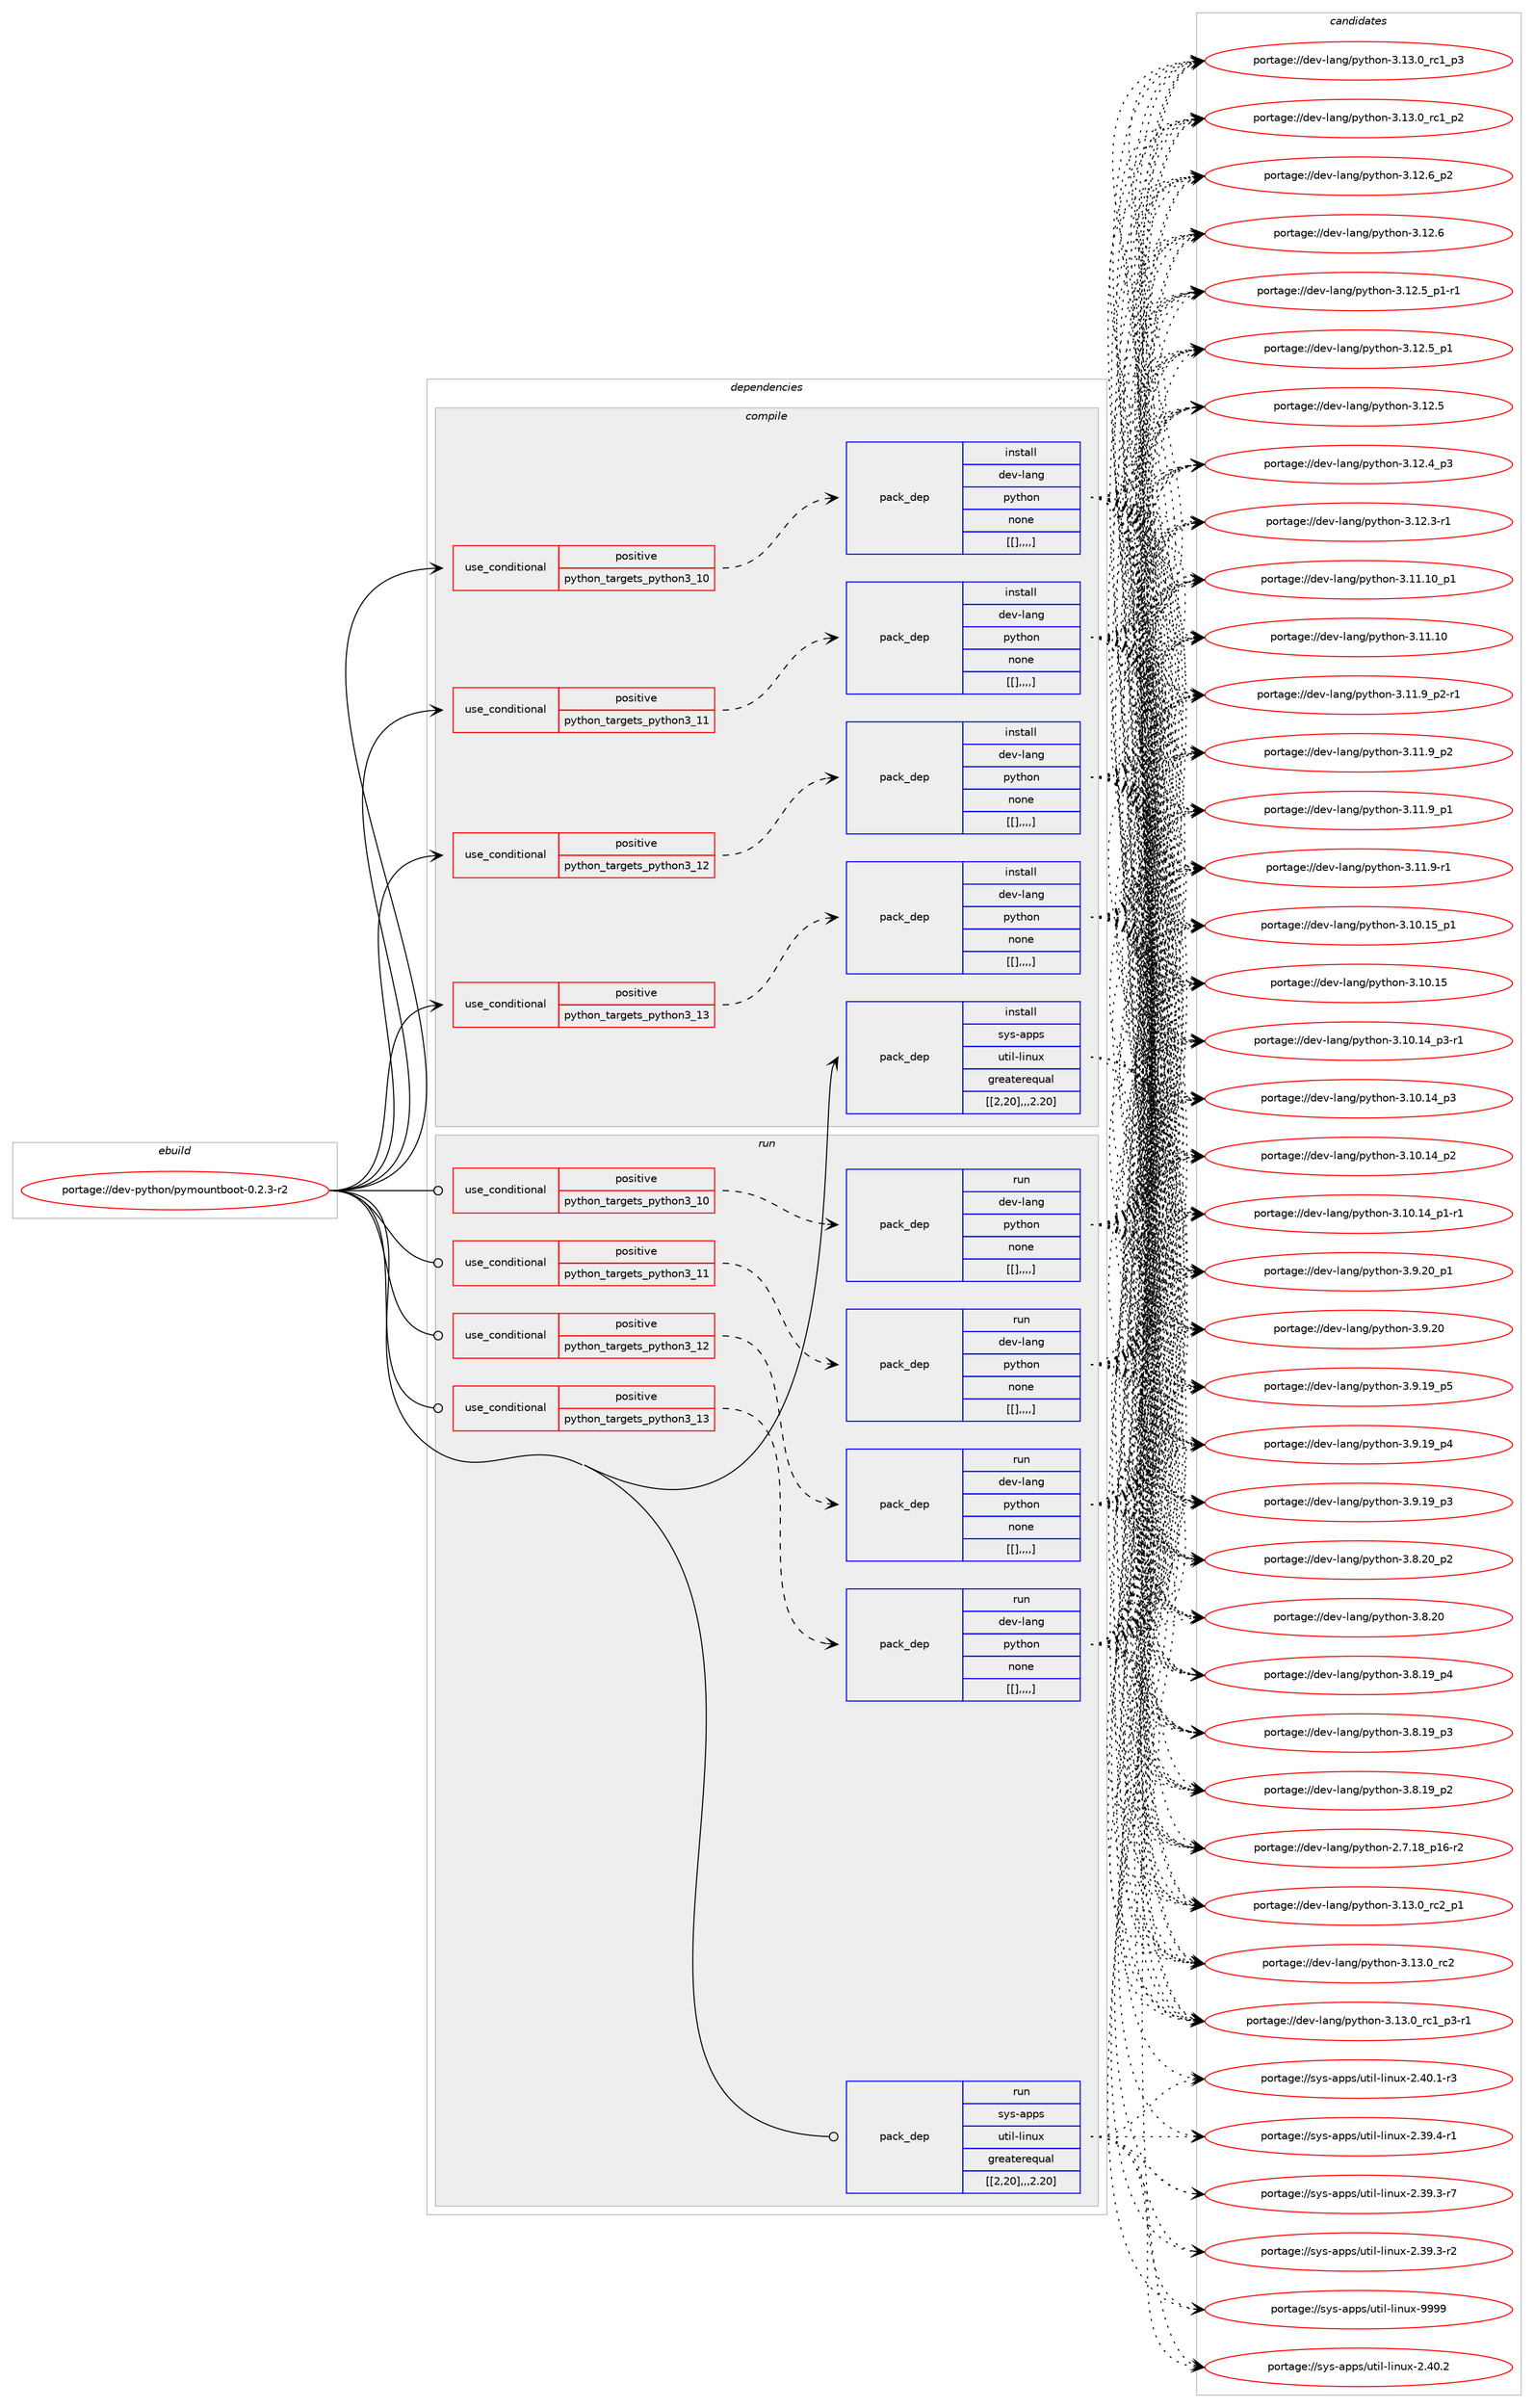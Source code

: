 digraph prolog {

# *************
# Graph options
# *************

newrank=true;
concentrate=true;
compound=true;
graph [rankdir=LR,fontname=Helvetica,fontsize=10,ranksep=1.5];#, ranksep=2.5, nodesep=0.2];
edge  [arrowhead=vee];
node  [fontname=Helvetica,fontsize=10];

# **********
# The ebuild
# **********

subgraph cluster_leftcol {
color=gray;
label=<<i>ebuild</i>>;
id [label="portage://dev-python/pymountboot-0.2.3-r2", color=red, width=4, href="../dev-python/pymountboot-0.2.3-r2.svg"];
}

# ****************
# The dependencies
# ****************

subgraph cluster_midcol {
color=gray;
label=<<i>dependencies</i>>;
subgraph cluster_compile {
fillcolor="#eeeeee";
style=filled;
label=<<i>compile</i>>;
subgraph cond38657 {
dependency159802 [label=<<TABLE BORDER="0" CELLBORDER="1" CELLSPACING="0" CELLPADDING="4"><TR><TD ROWSPAN="3" CELLPADDING="10">use_conditional</TD></TR><TR><TD>positive</TD></TR><TR><TD>python_targets_python3_10</TD></TR></TABLE>>, shape=none, color=red];
subgraph pack119920 {
dependency159803 [label=<<TABLE BORDER="0" CELLBORDER="1" CELLSPACING="0" CELLPADDING="4" WIDTH="220"><TR><TD ROWSPAN="6" CELLPADDING="30">pack_dep</TD></TR><TR><TD WIDTH="110">install</TD></TR><TR><TD>dev-lang</TD></TR><TR><TD>python</TD></TR><TR><TD>none</TD></TR><TR><TD>[[],,,,]</TD></TR></TABLE>>, shape=none, color=blue];
}
dependency159802:e -> dependency159803:w [weight=20,style="dashed",arrowhead="vee"];
}
id:e -> dependency159802:w [weight=20,style="solid",arrowhead="vee"];
subgraph cond38658 {
dependency159804 [label=<<TABLE BORDER="0" CELLBORDER="1" CELLSPACING="0" CELLPADDING="4"><TR><TD ROWSPAN="3" CELLPADDING="10">use_conditional</TD></TR><TR><TD>positive</TD></TR><TR><TD>python_targets_python3_11</TD></TR></TABLE>>, shape=none, color=red];
subgraph pack119921 {
dependency159805 [label=<<TABLE BORDER="0" CELLBORDER="1" CELLSPACING="0" CELLPADDING="4" WIDTH="220"><TR><TD ROWSPAN="6" CELLPADDING="30">pack_dep</TD></TR><TR><TD WIDTH="110">install</TD></TR><TR><TD>dev-lang</TD></TR><TR><TD>python</TD></TR><TR><TD>none</TD></TR><TR><TD>[[],,,,]</TD></TR></TABLE>>, shape=none, color=blue];
}
dependency159804:e -> dependency159805:w [weight=20,style="dashed",arrowhead="vee"];
}
id:e -> dependency159804:w [weight=20,style="solid",arrowhead="vee"];
subgraph cond38659 {
dependency159806 [label=<<TABLE BORDER="0" CELLBORDER="1" CELLSPACING="0" CELLPADDING="4"><TR><TD ROWSPAN="3" CELLPADDING="10">use_conditional</TD></TR><TR><TD>positive</TD></TR><TR><TD>python_targets_python3_12</TD></TR></TABLE>>, shape=none, color=red];
subgraph pack119922 {
dependency159807 [label=<<TABLE BORDER="0" CELLBORDER="1" CELLSPACING="0" CELLPADDING="4" WIDTH="220"><TR><TD ROWSPAN="6" CELLPADDING="30">pack_dep</TD></TR><TR><TD WIDTH="110">install</TD></TR><TR><TD>dev-lang</TD></TR><TR><TD>python</TD></TR><TR><TD>none</TD></TR><TR><TD>[[],,,,]</TD></TR></TABLE>>, shape=none, color=blue];
}
dependency159806:e -> dependency159807:w [weight=20,style="dashed",arrowhead="vee"];
}
id:e -> dependency159806:w [weight=20,style="solid",arrowhead="vee"];
subgraph cond38660 {
dependency159808 [label=<<TABLE BORDER="0" CELLBORDER="1" CELLSPACING="0" CELLPADDING="4"><TR><TD ROWSPAN="3" CELLPADDING="10">use_conditional</TD></TR><TR><TD>positive</TD></TR><TR><TD>python_targets_python3_13</TD></TR></TABLE>>, shape=none, color=red];
subgraph pack119923 {
dependency159809 [label=<<TABLE BORDER="0" CELLBORDER="1" CELLSPACING="0" CELLPADDING="4" WIDTH="220"><TR><TD ROWSPAN="6" CELLPADDING="30">pack_dep</TD></TR><TR><TD WIDTH="110">install</TD></TR><TR><TD>dev-lang</TD></TR><TR><TD>python</TD></TR><TR><TD>none</TD></TR><TR><TD>[[],,,,]</TD></TR></TABLE>>, shape=none, color=blue];
}
dependency159808:e -> dependency159809:w [weight=20,style="dashed",arrowhead="vee"];
}
id:e -> dependency159808:w [weight=20,style="solid",arrowhead="vee"];
subgraph pack119924 {
dependency159810 [label=<<TABLE BORDER="0" CELLBORDER="1" CELLSPACING="0" CELLPADDING="4" WIDTH="220"><TR><TD ROWSPAN="6" CELLPADDING="30">pack_dep</TD></TR><TR><TD WIDTH="110">install</TD></TR><TR><TD>sys-apps</TD></TR><TR><TD>util-linux</TD></TR><TR><TD>greaterequal</TD></TR><TR><TD>[[2,20],,,2.20]</TD></TR></TABLE>>, shape=none, color=blue];
}
id:e -> dependency159810:w [weight=20,style="solid",arrowhead="vee"];
}
subgraph cluster_compileandrun {
fillcolor="#eeeeee";
style=filled;
label=<<i>compile and run</i>>;
}
subgraph cluster_run {
fillcolor="#eeeeee";
style=filled;
label=<<i>run</i>>;
subgraph cond38661 {
dependency159811 [label=<<TABLE BORDER="0" CELLBORDER="1" CELLSPACING="0" CELLPADDING="4"><TR><TD ROWSPAN="3" CELLPADDING="10">use_conditional</TD></TR><TR><TD>positive</TD></TR><TR><TD>python_targets_python3_10</TD></TR></TABLE>>, shape=none, color=red];
subgraph pack119925 {
dependency159812 [label=<<TABLE BORDER="0" CELLBORDER="1" CELLSPACING="0" CELLPADDING="4" WIDTH="220"><TR><TD ROWSPAN="6" CELLPADDING="30">pack_dep</TD></TR><TR><TD WIDTH="110">run</TD></TR><TR><TD>dev-lang</TD></TR><TR><TD>python</TD></TR><TR><TD>none</TD></TR><TR><TD>[[],,,,]</TD></TR></TABLE>>, shape=none, color=blue];
}
dependency159811:e -> dependency159812:w [weight=20,style="dashed",arrowhead="vee"];
}
id:e -> dependency159811:w [weight=20,style="solid",arrowhead="odot"];
subgraph cond38662 {
dependency159813 [label=<<TABLE BORDER="0" CELLBORDER="1" CELLSPACING="0" CELLPADDING="4"><TR><TD ROWSPAN="3" CELLPADDING="10">use_conditional</TD></TR><TR><TD>positive</TD></TR><TR><TD>python_targets_python3_11</TD></TR></TABLE>>, shape=none, color=red];
subgraph pack119926 {
dependency159814 [label=<<TABLE BORDER="0" CELLBORDER="1" CELLSPACING="0" CELLPADDING="4" WIDTH="220"><TR><TD ROWSPAN="6" CELLPADDING="30">pack_dep</TD></TR><TR><TD WIDTH="110">run</TD></TR><TR><TD>dev-lang</TD></TR><TR><TD>python</TD></TR><TR><TD>none</TD></TR><TR><TD>[[],,,,]</TD></TR></TABLE>>, shape=none, color=blue];
}
dependency159813:e -> dependency159814:w [weight=20,style="dashed",arrowhead="vee"];
}
id:e -> dependency159813:w [weight=20,style="solid",arrowhead="odot"];
subgraph cond38663 {
dependency159815 [label=<<TABLE BORDER="0" CELLBORDER="1" CELLSPACING="0" CELLPADDING="4"><TR><TD ROWSPAN="3" CELLPADDING="10">use_conditional</TD></TR><TR><TD>positive</TD></TR><TR><TD>python_targets_python3_12</TD></TR></TABLE>>, shape=none, color=red];
subgraph pack119927 {
dependency159816 [label=<<TABLE BORDER="0" CELLBORDER="1" CELLSPACING="0" CELLPADDING="4" WIDTH="220"><TR><TD ROWSPAN="6" CELLPADDING="30">pack_dep</TD></TR><TR><TD WIDTH="110">run</TD></TR><TR><TD>dev-lang</TD></TR><TR><TD>python</TD></TR><TR><TD>none</TD></TR><TR><TD>[[],,,,]</TD></TR></TABLE>>, shape=none, color=blue];
}
dependency159815:e -> dependency159816:w [weight=20,style="dashed",arrowhead="vee"];
}
id:e -> dependency159815:w [weight=20,style="solid",arrowhead="odot"];
subgraph cond38664 {
dependency159817 [label=<<TABLE BORDER="0" CELLBORDER="1" CELLSPACING="0" CELLPADDING="4"><TR><TD ROWSPAN="3" CELLPADDING="10">use_conditional</TD></TR><TR><TD>positive</TD></TR><TR><TD>python_targets_python3_13</TD></TR></TABLE>>, shape=none, color=red];
subgraph pack119928 {
dependency159818 [label=<<TABLE BORDER="0" CELLBORDER="1" CELLSPACING="0" CELLPADDING="4" WIDTH="220"><TR><TD ROWSPAN="6" CELLPADDING="30">pack_dep</TD></TR><TR><TD WIDTH="110">run</TD></TR><TR><TD>dev-lang</TD></TR><TR><TD>python</TD></TR><TR><TD>none</TD></TR><TR><TD>[[],,,,]</TD></TR></TABLE>>, shape=none, color=blue];
}
dependency159817:e -> dependency159818:w [weight=20,style="dashed",arrowhead="vee"];
}
id:e -> dependency159817:w [weight=20,style="solid",arrowhead="odot"];
subgraph pack119929 {
dependency159819 [label=<<TABLE BORDER="0" CELLBORDER="1" CELLSPACING="0" CELLPADDING="4" WIDTH="220"><TR><TD ROWSPAN="6" CELLPADDING="30">pack_dep</TD></TR><TR><TD WIDTH="110">run</TD></TR><TR><TD>sys-apps</TD></TR><TR><TD>util-linux</TD></TR><TR><TD>greaterequal</TD></TR><TR><TD>[[2,20],,,2.20]</TD></TR></TABLE>>, shape=none, color=blue];
}
id:e -> dependency159819:w [weight=20,style="solid",arrowhead="odot"];
}
}

# **************
# The candidates
# **************

subgraph cluster_choices {
rank=same;
color=gray;
label=<<i>candidates</i>>;

subgraph choice119920 {
color=black;
nodesep=1;
choice100101118451089711010347112121116104111110455146495146489511499509511249 [label="portage://dev-lang/python-3.13.0_rc2_p1", color=red, width=4,href="../dev-lang/python-3.13.0_rc2_p1.svg"];
choice10010111845108971101034711212111610411111045514649514648951149950 [label="portage://dev-lang/python-3.13.0_rc2", color=red, width=4,href="../dev-lang/python-3.13.0_rc2.svg"];
choice1001011184510897110103471121211161041111104551464951464895114994995112514511449 [label="portage://dev-lang/python-3.13.0_rc1_p3-r1", color=red, width=4,href="../dev-lang/python-3.13.0_rc1_p3-r1.svg"];
choice100101118451089711010347112121116104111110455146495146489511499499511251 [label="portage://dev-lang/python-3.13.0_rc1_p3", color=red, width=4,href="../dev-lang/python-3.13.0_rc1_p3.svg"];
choice100101118451089711010347112121116104111110455146495146489511499499511250 [label="portage://dev-lang/python-3.13.0_rc1_p2", color=red, width=4,href="../dev-lang/python-3.13.0_rc1_p2.svg"];
choice100101118451089711010347112121116104111110455146495046549511250 [label="portage://dev-lang/python-3.12.6_p2", color=red, width=4,href="../dev-lang/python-3.12.6_p2.svg"];
choice10010111845108971101034711212111610411111045514649504654 [label="portage://dev-lang/python-3.12.6", color=red, width=4,href="../dev-lang/python-3.12.6.svg"];
choice1001011184510897110103471121211161041111104551464950465395112494511449 [label="portage://dev-lang/python-3.12.5_p1-r1", color=red, width=4,href="../dev-lang/python-3.12.5_p1-r1.svg"];
choice100101118451089711010347112121116104111110455146495046539511249 [label="portage://dev-lang/python-3.12.5_p1", color=red, width=4,href="../dev-lang/python-3.12.5_p1.svg"];
choice10010111845108971101034711212111610411111045514649504653 [label="portage://dev-lang/python-3.12.5", color=red, width=4,href="../dev-lang/python-3.12.5.svg"];
choice100101118451089711010347112121116104111110455146495046529511251 [label="portage://dev-lang/python-3.12.4_p3", color=red, width=4,href="../dev-lang/python-3.12.4_p3.svg"];
choice100101118451089711010347112121116104111110455146495046514511449 [label="portage://dev-lang/python-3.12.3-r1", color=red, width=4,href="../dev-lang/python-3.12.3-r1.svg"];
choice10010111845108971101034711212111610411111045514649494649489511249 [label="portage://dev-lang/python-3.11.10_p1", color=red, width=4,href="../dev-lang/python-3.11.10_p1.svg"];
choice1001011184510897110103471121211161041111104551464949464948 [label="portage://dev-lang/python-3.11.10", color=red, width=4,href="../dev-lang/python-3.11.10.svg"];
choice1001011184510897110103471121211161041111104551464949465795112504511449 [label="portage://dev-lang/python-3.11.9_p2-r1", color=red, width=4,href="../dev-lang/python-3.11.9_p2-r1.svg"];
choice100101118451089711010347112121116104111110455146494946579511250 [label="portage://dev-lang/python-3.11.9_p2", color=red, width=4,href="../dev-lang/python-3.11.9_p2.svg"];
choice100101118451089711010347112121116104111110455146494946579511249 [label="portage://dev-lang/python-3.11.9_p1", color=red, width=4,href="../dev-lang/python-3.11.9_p1.svg"];
choice100101118451089711010347112121116104111110455146494946574511449 [label="portage://dev-lang/python-3.11.9-r1", color=red, width=4,href="../dev-lang/python-3.11.9-r1.svg"];
choice10010111845108971101034711212111610411111045514649484649539511249 [label="portage://dev-lang/python-3.10.15_p1", color=red, width=4,href="../dev-lang/python-3.10.15_p1.svg"];
choice1001011184510897110103471121211161041111104551464948464953 [label="portage://dev-lang/python-3.10.15", color=red, width=4,href="../dev-lang/python-3.10.15.svg"];
choice100101118451089711010347112121116104111110455146494846495295112514511449 [label="portage://dev-lang/python-3.10.14_p3-r1", color=red, width=4,href="../dev-lang/python-3.10.14_p3-r1.svg"];
choice10010111845108971101034711212111610411111045514649484649529511251 [label="portage://dev-lang/python-3.10.14_p3", color=red, width=4,href="../dev-lang/python-3.10.14_p3.svg"];
choice10010111845108971101034711212111610411111045514649484649529511250 [label="portage://dev-lang/python-3.10.14_p2", color=red, width=4,href="../dev-lang/python-3.10.14_p2.svg"];
choice100101118451089711010347112121116104111110455146494846495295112494511449 [label="portage://dev-lang/python-3.10.14_p1-r1", color=red, width=4,href="../dev-lang/python-3.10.14_p1-r1.svg"];
choice100101118451089711010347112121116104111110455146574650489511249 [label="portage://dev-lang/python-3.9.20_p1", color=red, width=4,href="../dev-lang/python-3.9.20_p1.svg"];
choice10010111845108971101034711212111610411111045514657465048 [label="portage://dev-lang/python-3.9.20", color=red, width=4,href="../dev-lang/python-3.9.20.svg"];
choice100101118451089711010347112121116104111110455146574649579511253 [label="portage://dev-lang/python-3.9.19_p5", color=red, width=4,href="../dev-lang/python-3.9.19_p5.svg"];
choice100101118451089711010347112121116104111110455146574649579511252 [label="portage://dev-lang/python-3.9.19_p4", color=red, width=4,href="../dev-lang/python-3.9.19_p4.svg"];
choice100101118451089711010347112121116104111110455146574649579511251 [label="portage://dev-lang/python-3.9.19_p3", color=red, width=4,href="../dev-lang/python-3.9.19_p3.svg"];
choice100101118451089711010347112121116104111110455146564650489511250 [label="portage://dev-lang/python-3.8.20_p2", color=red, width=4,href="../dev-lang/python-3.8.20_p2.svg"];
choice10010111845108971101034711212111610411111045514656465048 [label="portage://dev-lang/python-3.8.20", color=red, width=4,href="../dev-lang/python-3.8.20.svg"];
choice100101118451089711010347112121116104111110455146564649579511252 [label="portage://dev-lang/python-3.8.19_p4", color=red, width=4,href="../dev-lang/python-3.8.19_p4.svg"];
choice100101118451089711010347112121116104111110455146564649579511251 [label="portage://dev-lang/python-3.8.19_p3", color=red, width=4,href="../dev-lang/python-3.8.19_p3.svg"];
choice100101118451089711010347112121116104111110455146564649579511250 [label="portage://dev-lang/python-3.8.19_p2", color=red, width=4,href="../dev-lang/python-3.8.19_p2.svg"];
choice100101118451089711010347112121116104111110455046554649569511249544511450 [label="portage://dev-lang/python-2.7.18_p16-r2", color=red, width=4,href="../dev-lang/python-2.7.18_p16-r2.svg"];
dependency159803:e -> choice100101118451089711010347112121116104111110455146495146489511499509511249:w [style=dotted,weight="100"];
dependency159803:e -> choice10010111845108971101034711212111610411111045514649514648951149950:w [style=dotted,weight="100"];
dependency159803:e -> choice1001011184510897110103471121211161041111104551464951464895114994995112514511449:w [style=dotted,weight="100"];
dependency159803:e -> choice100101118451089711010347112121116104111110455146495146489511499499511251:w [style=dotted,weight="100"];
dependency159803:e -> choice100101118451089711010347112121116104111110455146495146489511499499511250:w [style=dotted,weight="100"];
dependency159803:e -> choice100101118451089711010347112121116104111110455146495046549511250:w [style=dotted,weight="100"];
dependency159803:e -> choice10010111845108971101034711212111610411111045514649504654:w [style=dotted,weight="100"];
dependency159803:e -> choice1001011184510897110103471121211161041111104551464950465395112494511449:w [style=dotted,weight="100"];
dependency159803:e -> choice100101118451089711010347112121116104111110455146495046539511249:w [style=dotted,weight="100"];
dependency159803:e -> choice10010111845108971101034711212111610411111045514649504653:w [style=dotted,weight="100"];
dependency159803:e -> choice100101118451089711010347112121116104111110455146495046529511251:w [style=dotted,weight="100"];
dependency159803:e -> choice100101118451089711010347112121116104111110455146495046514511449:w [style=dotted,weight="100"];
dependency159803:e -> choice10010111845108971101034711212111610411111045514649494649489511249:w [style=dotted,weight="100"];
dependency159803:e -> choice1001011184510897110103471121211161041111104551464949464948:w [style=dotted,weight="100"];
dependency159803:e -> choice1001011184510897110103471121211161041111104551464949465795112504511449:w [style=dotted,weight="100"];
dependency159803:e -> choice100101118451089711010347112121116104111110455146494946579511250:w [style=dotted,weight="100"];
dependency159803:e -> choice100101118451089711010347112121116104111110455146494946579511249:w [style=dotted,weight="100"];
dependency159803:e -> choice100101118451089711010347112121116104111110455146494946574511449:w [style=dotted,weight="100"];
dependency159803:e -> choice10010111845108971101034711212111610411111045514649484649539511249:w [style=dotted,weight="100"];
dependency159803:e -> choice1001011184510897110103471121211161041111104551464948464953:w [style=dotted,weight="100"];
dependency159803:e -> choice100101118451089711010347112121116104111110455146494846495295112514511449:w [style=dotted,weight="100"];
dependency159803:e -> choice10010111845108971101034711212111610411111045514649484649529511251:w [style=dotted,weight="100"];
dependency159803:e -> choice10010111845108971101034711212111610411111045514649484649529511250:w [style=dotted,weight="100"];
dependency159803:e -> choice100101118451089711010347112121116104111110455146494846495295112494511449:w [style=dotted,weight="100"];
dependency159803:e -> choice100101118451089711010347112121116104111110455146574650489511249:w [style=dotted,weight="100"];
dependency159803:e -> choice10010111845108971101034711212111610411111045514657465048:w [style=dotted,weight="100"];
dependency159803:e -> choice100101118451089711010347112121116104111110455146574649579511253:w [style=dotted,weight="100"];
dependency159803:e -> choice100101118451089711010347112121116104111110455146574649579511252:w [style=dotted,weight="100"];
dependency159803:e -> choice100101118451089711010347112121116104111110455146574649579511251:w [style=dotted,weight="100"];
dependency159803:e -> choice100101118451089711010347112121116104111110455146564650489511250:w [style=dotted,weight="100"];
dependency159803:e -> choice10010111845108971101034711212111610411111045514656465048:w [style=dotted,weight="100"];
dependency159803:e -> choice100101118451089711010347112121116104111110455146564649579511252:w [style=dotted,weight="100"];
dependency159803:e -> choice100101118451089711010347112121116104111110455146564649579511251:w [style=dotted,weight="100"];
dependency159803:e -> choice100101118451089711010347112121116104111110455146564649579511250:w [style=dotted,weight="100"];
dependency159803:e -> choice100101118451089711010347112121116104111110455046554649569511249544511450:w [style=dotted,weight="100"];
}
subgraph choice119921 {
color=black;
nodesep=1;
choice100101118451089711010347112121116104111110455146495146489511499509511249 [label="portage://dev-lang/python-3.13.0_rc2_p1", color=red, width=4,href="../dev-lang/python-3.13.0_rc2_p1.svg"];
choice10010111845108971101034711212111610411111045514649514648951149950 [label="portage://dev-lang/python-3.13.0_rc2", color=red, width=4,href="../dev-lang/python-3.13.0_rc2.svg"];
choice1001011184510897110103471121211161041111104551464951464895114994995112514511449 [label="portage://dev-lang/python-3.13.0_rc1_p3-r1", color=red, width=4,href="../dev-lang/python-3.13.0_rc1_p3-r1.svg"];
choice100101118451089711010347112121116104111110455146495146489511499499511251 [label="portage://dev-lang/python-3.13.0_rc1_p3", color=red, width=4,href="../dev-lang/python-3.13.0_rc1_p3.svg"];
choice100101118451089711010347112121116104111110455146495146489511499499511250 [label="portage://dev-lang/python-3.13.0_rc1_p2", color=red, width=4,href="../dev-lang/python-3.13.0_rc1_p2.svg"];
choice100101118451089711010347112121116104111110455146495046549511250 [label="portage://dev-lang/python-3.12.6_p2", color=red, width=4,href="../dev-lang/python-3.12.6_p2.svg"];
choice10010111845108971101034711212111610411111045514649504654 [label="portage://dev-lang/python-3.12.6", color=red, width=4,href="../dev-lang/python-3.12.6.svg"];
choice1001011184510897110103471121211161041111104551464950465395112494511449 [label="portage://dev-lang/python-3.12.5_p1-r1", color=red, width=4,href="../dev-lang/python-3.12.5_p1-r1.svg"];
choice100101118451089711010347112121116104111110455146495046539511249 [label="portage://dev-lang/python-3.12.5_p1", color=red, width=4,href="../dev-lang/python-3.12.5_p1.svg"];
choice10010111845108971101034711212111610411111045514649504653 [label="portage://dev-lang/python-3.12.5", color=red, width=4,href="../dev-lang/python-3.12.5.svg"];
choice100101118451089711010347112121116104111110455146495046529511251 [label="portage://dev-lang/python-3.12.4_p3", color=red, width=4,href="../dev-lang/python-3.12.4_p3.svg"];
choice100101118451089711010347112121116104111110455146495046514511449 [label="portage://dev-lang/python-3.12.3-r1", color=red, width=4,href="../dev-lang/python-3.12.3-r1.svg"];
choice10010111845108971101034711212111610411111045514649494649489511249 [label="portage://dev-lang/python-3.11.10_p1", color=red, width=4,href="../dev-lang/python-3.11.10_p1.svg"];
choice1001011184510897110103471121211161041111104551464949464948 [label="portage://dev-lang/python-3.11.10", color=red, width=4,href="../dev-lang/python-3.11.10.svg"];
choice1001011184510897110103471121211161041111104551464949465795112504511449 [label="portage://dev-lang/python-3.11.9_p2-r1", color=red, width=4,href="../dev-lang/python-3.11.9_p2-r1.svg"];
choice100101118451089711010347112121116104111110455146494946579511250 [label="portage://dev-lang/python-3.11.9_p2", color=red, width=4,href="../dev-lang/python-3.11.9_p2.svg"];
choice100101118451089711010347112121116104111110455146494946579511249 [label="portage://dev-lang/python-3.11.9_p1", color=red, width=4,href="../dev-lang/python-3.11.9_p1.svg"];
choice100101118451089711010347112121116104111110455146494946574511449 [label="portage://dev-lang/python-3.11.9-r1", color=red, width=4,href="../dev-lang/python-3.11.9-r1.svg"];
choice10010111845108971101034711212111610411111045514649484649539511249 [label="portage://dev-lang/python-3.10.15_p1", color=red, width=4,href="../dev-lang/python-3.10.15_p1.svg"];
choice1001011184510897110103471121211161041111104551464948464953 [label="portage://dev-lang/python-3.10.15", color=red, width=4,href="../dev-lang/python-3.10.15.svg"];
choice100101118451089711010347112121116104111110455146494846495295112514511449 [label="portage://dev-lang/python-3.10.14_p3-r1", color=red, width=4,href="../dev-lang/python-3.10.14_p3-r1.svg"];
choice10010111845108971101034711212111610411111045514649484649529511251 [label="portage://dev-lang/python-3.10.14_p3", color=red, width=4,href="../dev-lang/python-3.10.14_p3.svg"];
choice10010111845108971101034711212111610411111045514649484649529511250 [label="portage://dev-lang/python-3.10.14_p2", color=red, width=4,href="../dev-lang/python-3.10.14_p2.svg"];
choice100101118451089711010347112121116104111110455146494846495295112494511449 [label="portage://dev-lang/python-3.10.14_p1-r1", color=red, width=4,href="../dev-lang/python-3.10.14_p1-r1.svg"];
choice100101118451089711010347112121116104111110455146574650489511249 [label="portage://dev-lang/python-3.9.20_p1", color=red, width=4,href="../dev-lang/python-3.9.20_p1.svg"];
choice10010111845108971101034711212111610411111045514657465048 [label="portage://dev-lang/python-3.9.20", color=red, width=4,href="../dev-lang/python-3.9.20.svg"];
choice100101118451089711010347112121116104111110455146574649579511253 [label="portage://dev-lang/python-3.9.19_p5", color=red, width=4,href="../dev-lang/python-3.9.19_p5.svg"];
choice100101118451089711010347112121116104111110455146574649579511252 [label="portage://dev-lang/python-3.9.19_p4", color=red, width=4,href="../dev-lang/python-3.9.19_p4.svg"];
choice100101118451089711010347112121116104111110455146574649579511251 [label="portage://dev-lang/python-3.9.19_p3", color=red, width=4,href="../dev-lang/python-3.9.19_p3.svg"];
choice100101118451089711010347112121116104111110455146564650489511250 [label="portage://dev-lang/python-3.8.20_p2", color=red, width=4,href="../dev-lang/python-3.8.20_p2.svg"];
choice10010111845108971101034711212111610411111045514656465048 [label="portage://dev-lang/python-3.8.20", color=red, width=4,href="../dev-lang/python-3.8.20.svg"];
choice100101118451089711010347112121116104111110455146564649579511252 [label="portage://dev-lang/python-3.8.19_p4", color=red, width=4,href="../dev-lang/python-3.8.19_p4.svg"];
choice100101118451089711010347112121116104111110455146564649579511251 [label="portage://dev-lang/python-3.8.19_p3", color=red, width=4,href="../dev-lang/python-3.8.19_p3.svg"];
choice100101118451089711010347112121116104111110455146564649579511250 [label="portage://dev-lang/python-3.8.19_p2", color=red, width=4,href="../dev-lang/python-3.8.19_p2.svg"];
choice100101118451089711010347112121116104111110455046554649569511249544511450 [label="portage://dev-lang/python-2.7.18_p16-r2", color=red, width=4,href="../dev-lang/python-2.7.18_p16-r2.svg"];
dependency159805:e -> choice100101118451089711010347112121116104111110455146495146489511499509511249:w [style=dotted,weight="100"];
dependency159805:e -> choice10010111845108971101034711212111610411111045514649514648951149950:w [style=dotted,weight="100"];
dependency159805:e -> choice1001011184510897110103471121211161041111104551464951464895114994995112514511449:w [style=dotted,weight="100"];
dependency159805:e -> choice100101118451089711010347112121116104111110455146495146489511499499511251:w [style=dotted,weight="100"];
dependency159805:e -> choice100101118451089711010347112121116104111110455146495146489511499499511250:w [style=dotted,weight="100"];
dependency159805:e -> choice100101118451089711010347112121116104111110455146495046549511250:w [style=dotted,weight="100"];
dependency159805:e -> choice10010111845108971101034711212111610411111045514649504654:w [style=dotted,weight="100"];
dependency159805:e -> choice1001011184510897110103471121211161041111104551464950465395112494511449:w [style=dotted,weight="100"];
dependency159805:e -> choice100101118451089711010347112121116104111110455146495046539511249:w [style=dotted,weight="100"];
dependency159805:e -> choice10010111845108971101034711212111610411111045514649504653:w [style=dotted,weight="100"];
dependency159805:e -> choice100101118451089711010347112121116104111110455146495046529511251:w [style=dotted,weight="100"];
dependency159805:e -> choice100101118451089711010347112121116104111110455146495046514511449:w [style=dotted,weight="100"];
dependency159805:e -> choice10010111845108971101034711212111610411111045514649494649489511249:w [style=dotted,weight="100"];
dependency159805:e -> choice1001011184510897110103471121211161041111104551464949464948:w [style=dotted,weight="100"];
dependency159805:e -> choice1001011184510897110103471121211161041111104551464949465795112504511449:w [style=dotted,weight="100"];
dependency159805:e -> choice100101118451089711010347112121116104111110455146494946579511250:w [style=dotted,weight="100"];
dependency159805:e -> choice100101118451089711010347112121116104111110455146494946579511249:w [style=dotted,weight="100"];
dependency159805:e -> choice100101118451089711010347112121116104111110455146494946574511449:w [style=dotted,weight="100"];
dependency159805:e -> choice10010111845108971101034711212111610411111045514649484649539511249:w [style=dotted,weight="100"];
dependency159805:e -> choice1001011184510897110103471121211161041111104551464948464953:w [style=dotted,weight="100"];
dependency159805:e -> choice100101118451089711010347112121116104111110455146494846495295112514511449:w [style=dotted,weight="100"];
dependency159805:e -> choice10010111845108971101034711212111610411111045514649484649529511251:w [style=dotted,weight="100"];
dependency159805:e -> choice10010111845108971101034711212111610411111045514649484649529511250:w [style=dotted,weight="100"];
dependency159805:e -> choice100101118451089711010347112121116104111110455146494846495295112494511449:w [style=dotted,weight="100"];
dependency159805:e -> choice100101118451089711010347112121116104111110455146574650489511249:w [style=dotted,weight="100"];
dependency159805:e -> choice10010111845108971101034711212111610411111045514657465048:w [style=dotted,weight="100"];
dependency159805:e -> choice100101118451089711010347112121116104111110455146574649579511253:w [style=dotted,weight="100"];
dependency159805:e -> choice100101118451089711010347112121116104111110455146574649579511252:w [style=dotted,weight="100"];
dependency159805:e -> choice100101118451089711010347112121116104111110455146574649579511251:w [style=dotted,weight="100"];
dependency159805:e -> choice100101118451089711010347112121116104111110455146564650489511250:w [style=dotted,weight="100"];
dependency159805:e -> choice10010111845108971101034711212111610411111045514656465048:w [style=dotted,weight="100"];
dependency159805:e -> choice100101118451089711010347112121116104111110455146564649579511252:w [style=dotted,weight="100"];
dependency159805:e -> choice100101118451089711010347112121116104111110455146564649579511251:w [style=dotted,weight="100"];
dependency159805:e -> choice100101118451089711010347112121116104111110455146564649579511250:w [style=dotted,weight="100"];
dependency159805:e -> choice100101118451089711010347112121116104111110455046554649569511249544511450:w [style=dotted,weight="100"];
}
subgraph choice119922 {
color=black;
nodesep=1;
choice100101118451089711010347112121116104111110455146495146489511499509511249 [label="portage://dev-lang/python-3.13.0_rc2_p1", color=red, width=4,href="../dev-lang/python-3.13.0_rc2_p1.svg"];
choice10010111845108971101034711212111610411111045514649514648951149950 [label="portage://dev-lang/python-3.13.0_rc2", color=red, width=4,href="../dev-lang/python-3.13.0_rc2.svg"];
choice1001011184510897110103471121211161041111104551464951464895114994995112514511449 [label="portage://dev-lang/python-3.13.0_rc1_p3-r1", color=red, width=4,href="../dev-lang/python-3.13.0_rc1_p3-r1.svg"];
choice100101118451089711010347112121116104111110455146495146489511499499511251 [label="portage://dev-lang/python-3.13.0_rc1_p3", color=red, width=4,href="../dev-lang/python-3.13.0_rc1_p3.svg"];
choice100101118451089711010347112121116104111110455146495146489511499499511250 [label="portage://dev-lang/python-3.13.0_rc1_p2", color=red, width=4,href="../dev-lang/python-3.13.0_rc1_p2.svg"];
choice100101118451089711010347112121116104111110455146495046549511250 [label="portage://dev-lang/python-3.12.6_p2", color=red, width=4,href="../dev-lang/python-3.12.6_p2.svg"];
choice10010111845108971101034711212111610411111045514649504654 [label="portage://dev-lang/python-3.12.6", color=red, width=4,href="../dev-lang/python-3.12.6.svg"];
choice1001011184510897110103471121211161041111104551464950465395112494511449 [label="portage://dev-lang/python-3.12.5_p1-r1", color=red, width=4,href="../dev-lang/python-3.12.5_p1-r1.svg"];
choice100101118451089711010347112121116104111110455146495046539511249 [label="portage://dev-lang/python-3.12.5_p1", color=red, width=4,href="../dev-lang/python-3.12.5_p1.svg"];
choice10010111845108971101034711212111610411111045514649504653 [label="portage://dev-lang/python-3.12.5", color=red, width=4,href="../dev-lang/python-3.12.5.svg"];
choice100101118451089711010347112121116104111110455146495046529511251 [label="portage://dev-lang/python-3.12.4_p3", color=red, width=4,href="../dev-lang/python-3.12.4_p3.svg"];
choice100101118451089711010347112121116104111110455146495046514511449 [label="portage://dev-lang/python-3.12.3-r1", color=red, width=4,href="../dev-lang/python-3.12.3-r1.svg"];
choice10010111845108971101034711212111610411111045514649494649489511249 [label="portage://dev-lang/python-3.11.10_p1", color=red, width=4,href="../dev-lang/python-3.11.10_p1.svg"];
choice1001011184510897110103471121211161041111104551464949464948 [label="portage://dev-lang/python-3.11.10", color=red, width=4,href="../dev-lang/python-3.11.10.svg"];
choice1001011184510897110103471121211161041111104551464949465795112504511449 [label="portage://dev-lang/python-3.11.9_p2-r1", color=red, width=4,href="../dev-lang/python-3.11.9_p2-r1.svg"];
choice100101118451089711010347112121116104111110455146494946579511250 [label="portage://dev-lang/python-3.11.9_p2", color=red, width=4,href="../dev-lang/python-3.11.9_p2.svg"];
choice100101118451089711010347112121116104111110455146494946579511249 [label="portage://dev-lang/python-3.11.9_p1", color=red, width=4,href="../dev-lang/python-3.11.9_p1.svg"];
choice100101118451089711010347112121116104111110455146494946574511449 [label="portage://dev-lang/python-3.11.9-r1", color=red, width=4,href="../dev-lang/python-3.11.9-r1.svg"];
choice10010111845108971101034711212111610411111045514649484649539511249 [label="portage://dev-lang/python-3.10.15_p1", color=red, width=4,href="../dev-lang/python-3.10.15_p1.svg"];
choice1001011184510897110103471121211161041111104551464948464953 [label="portage://dev-lang/python-3.10.15", color=red, width=4,href="../dev-lang/python-3.10.15.svg"];
choice100101118451089711010347112121116104111110455146494846495295112514511449 [label="portage://dev-lang/python-3.10.14_p3-r1", color=red, width=4,href="../dev-lang/python-3.10.14_p3-r1.svg"];
choice10010111845108971101034711212111610411111045514649484649529511251 [label="portage://dev-lang/python-3.10.14_p3", color=red, width=4,href="../dev-lang/python-3.10.14_p3.svg"];
choice10010111845108971101034711212111610411111045514649484649529511250 [label="portage://dev-lang/python-3.10.14_p2", color=red, width=4,href="../dev-lang/python-3.10.14_p2.svg"];
choice100101118451089711010347112121116104111110455146494846495295112494511449 [label="portage://dev-lang/python-3.10.14_p1-r1", color=red, width=4,href="../dev-lang/python-3.10.14_p1-r1.svg"];
choice100101118451089711010347112121116104111110455146574650489511249 [label="portage://dev-lang/python-3.9.20_p1", color=red, width=4,href="../dev-lang/python-3.9.20_p1.svg"];
choice10010111845108971101034711212111610411111045514657465048 [label="portage://dev-lang/python-3.9.20", color=red, width=4,href="../dev-lang/python-3.9.20.svg"];
choice100101118451089711010347112121116104111110455146574649579511253 [label="portage://dev-lang/python-3.9.19_p5", color=red, width=4,href="../dev-lang/python-3.9.19_p5.svg"];
choice100101118451089711010347112121116104111110455146574649579511252 [label="portage://dev-lang/python-3.9.19_p4", color=red, width=4,href="../dev-lang/python-3.9.19_p4.svg"];
choice100101118451089711010347112121116104111110455146574649579511251 [label="portage://dev-lang/python-3.9.19_p3", color=red, width=4,href="../dev-lang/python-3.9.19_p3.svg"];
choice100101118451089711010347112121116104111110455146564650489511250 [label="portage://dev-lang/python-3.8.20_p2", color=red, width=4,href="../dev-lang/python-3.8.20_p2.svg"];
choice10010111845108971101034711212111610411111045514656465048 [label="portage://dev-lang/python-3.8.20", color=red, width=4,href="../dev-lang/python-3.8.20.svg"];
choice100101118451089711010347112121116104111110455146564649579511252 [label="portage://dev-lang/python-3.8.19_p4", color=red, width=4,href="../dev-lang/python-3.8.19_p4.svg"];
choice100101118451089711010347112121116104111110455146564649579511251 [label="portage://dev-lang/python-3.8.19_p3", color=red, width=4,href="../dev-lang/python-3.8.19_p3.svg"];
choice100101118451089711010347112121116104111110455146564649579511250 [label="portage://dev-lang/python-3.8.19_p2", color=red, width=4,href="../dev-lang/python-3.8.19_p2.svg"];
choice100101118451089711010347112121116104111110455046554649569511249544511450 [label="portage://dev-lang/python-2.7.18_p16-r2", color=red, width=4,href="../dev-lang/python-2.7.18_p16-r2.svg"];
dependency159807:e -> choice100101118451089711010347112121116104111110455146495146489511499509511249:w [style=dotted,weight="100"];
dependency159807:e -> choice10010111845108971101034711212111610411111045514649514648951149950:w [style=dotted,weight="100"];
dependency159807:e -> choice1001011184510897110103471121211161041111104551464951464895114994995112514511449:w [style=dotted,weight="100"];
dependency159807:e -> choice100101118451089711010347112121116104111110455146495146489511499499511251:w [style=dotted,weight="100"];
dependency159807:e -> choice100101118451089711010347112121116104111110455146495146489511499499511250:w [style=dotted,weight="100"];
dependency159807:e -> choice100101118451089711010347112121116104111110455146495046549511250:w [style=dotted,weight="100"];
dependency159807:e -> choice10010111845108971101034711212111610411111045514649504654:w [style=dotted,weight="100"];
dependency159807:e -> choice1001011184510897110103471121211161041111104551464950465395112494511449:w [style=dotted,weight="100"];
dependency159807:e -> choice100101118451089711010347112121116104111110455146495046539511249:w [style=dotted,weight="100"];
dependency159807:e -> choice10010111845108971101034711212111610411111045514649504653:w [style=dotted,weight="100"];
dependency159807:e -> choice100101118451089711010347112121116104111110455146495046529511251:w [style=dotted,weight="100"];
dependency159807:e -> choice100101118451089711010347112121116104111110455146495046514511449:w [style=dotted,weight="100"];
dependency159807:e -> choice10010111845108971101034711212111610411111045514649494649489511249:w [style=dotted,weight="100"];
dependency159807:e -> choice1001011184510897110103471121211161041111104551464949464948:w [style=dotted,weight="100"];
dependency159807:e -> choice1001011184510897110103471121211161041111104551464949465795112504511449:w [style=dotted,weight="100"];
dependency159807:e -> choice100101118451089711010347112121116104111110455146494946579511250:w [style=dotted,weight="100"];
dependency159807:e -> choice100101118451089711010347112121116104111110455146494946579511249:w [style=dotted,weight="100"];
dependency159807:e -> choice100101118451089711010347112121116104111110455146494946574511449:w [style=dotted,weight="100"];
dependency159807:e -> choice10010111845108971101034711212111610411111045514649484649539511249:w [style=dotted,weight="100"];
dependency159807:e -> choice1001011184510897110103471121211161041111104551464948464953:w [style=dotted,weight="100"];
dependency159807:e -> choice100101118451089711010347112121116104111110455146494846495295112514511449:w [style=dotted,weight="100"];
dependency159807:e -> choice10010111845108971101034711212111610411111045514649484649529511251:w [style=dotted,weight="100"];
dependency159807:e -> choice10010111845108971101034711212111610411111045514649484649529511250:w [style=dotted,weight="100"];
dependency159807:e -> choice100101118451089711010347112121116104111110455146494846495295112494511449:w [style=dotted,weight="100"];
dependency159807:e -> choice100101118451089711010347112121116104111110455146574650489511249:w [style=dotted,weight="100"];
dependency159807:e -> choice10010111845108971101034711212111610411111045514657465048:w [style=dotted,weight="100"];
dependency159807:e -> choice100101118451089711010347112121116104111110455146574649579511253:w [style=dotted,weight="100"];
dependency159807:e -> choice100101118451089711010347112121116104111110455146574649579511252:w [style=dotted,weight="100"];
dependency159807:e -> choice100101118451089711010347112121116104111110455146574649579511251:w [style=dotted,weight="100"];
dependency159807:e -> choice100101118451089711010347112121116104111110455146564650489511250:w [style=dotted,weight="100"];
dependency159807:e -> choice10010111845108971101034711212111610411111045514656465048:w [style=dotted,weight="100"];
dependency159807:e -> choice100101118451089711010347112121116104111110455146564649579511252:w [style=dotted,weight="100"];
dependency159807:e -> choice100101118451089711010347112121116104111110455146564649579511251:w [style=dotted,weight="100"];
dependency159807:e -> choice100101118451089711010347112121116104111110455146564649579511250:w [style=dotted,weight="100"];
dependency159807:e -> choice100101118451089711010347112121116104111110455046554649569511249544511450:w [style=dotted,weight="100"];
}
subgraph choice119923 {
color=black;
nodesep=1;
choice100101118451089711010347112121116104111110455146495146489511499509511249 [label="portage://dev-lang/python-3.13.0_rc2_p1", color=red, width=4,href="../dev-lang/python-3.13.0_rc2_p1.svg"];
choice10010111845108971101034711212111610411111045514649514648951149950 [label="portage://dev-lang/python-3.13.0_rc2", color=red, width=4,href="../dev-lang/python-3.13.0_rc2.svg"];
choice1001011184510897110103471121211161041111104551464951464895114994995112514511449 [label="portage://dev-lang/python-3.13.0_rc1_p3-r1", color=red, width=4,href="../dev-lang/python-3.13.0_rc1_p3-r1.svg"];
choice100101118451089711010347112121116104111110455146495146489511499499511251 [label="portage://dev-lang/python-3.13.0_rc1_p3", color=red, width=4,href="../dev-lang/python-3.13.0_rc1_p3.svg"];
choice100101118451089711010347112121116104111110455146495146489511499499511250 [label="portage://dev-lang/python-3.13.0_rc1_p2", color=red, width=4,href="../dev-lang/python-3.13.0_rc1_p2.svg"];
choice100101118451089711010347112121116104111110455146495046549511250 [label="portage://dev-lang/python-3.12.6_p2", color=red, width=4,href="../dev-lang/python-3.12.6_p2.svg"];
choice10010111845108971101034711212111610411111045514649504654 [label="portage://dev-lang/python-3.12.6", color=red, width=4,href="../dev-lang/python-3.12.6.svg"];
choice1001011184510897110103471121211161041111104551464950465395112494511449 [label="portage://dev-lang/python-3.12.5_p1-r1", color=red, width=4,href="../dev-lang/python-3.12.5_p1-r1.svg"];
choice100101118451089711010347112121116104111110455146495046539511249 [label="portage://dev-lang/python-3.12.5_p1", color=red, width=4,href="../dev-lang/python-3.12.5_p1.svg"];
choice10010111845108971101034711212111610411111045514649504653 [label="portage://dev-lang/python-3.12.5", color=red, width=4,href="../dev-lang/python-3.12.5.svg"];
choice100101118451089711010347112121116104111110455146495046529511251 [label="portage://dev-lang/python-3.12.4_p3", color=red, width=4,href="../dev-lang/python-3.12.4_p3.svg"];
choice100101118451089711010347112121116104111110455146495046514511449 [label="portage://dev-lang/python-3.12.3-r1", color=red, width=4,href="../dev-lang/python-3.12.3-r1.svg"];
choice10010111845108971101034711212111610411111045514649494649489511249 [label="portage://dev-lang/python-3.11.10_p1", color=red, width=4,href="../dev-lang/python-3.11.10_p1.svg"];
choice1001011184510897110103471121211161041111104551464949464948 [label="portage://dev-lang/python-3.11.10", color=red, width=4,href="../dev-lang/python-3.11.10.svg"];
choice1001011184510897110103471121211161041111104551464949465795112504511449 [label="portage://dev-lang/python-3.11.9_p2-r1", color=red, width=4,href="../dev-lang/python-3.11.9_p2-r1.svg"];
choice100101118451089711010347112121116104111110455146494946579511250 [label="portage://dev-lang/python-3.11.9_p2", color=red, width=4,href="../dev-lang/python-3.11.9_p2.svg"];
choice100101118451089711010347112121116104111110455146494946579511249 [label="portage://dev-lang/python-3.11.9_p1", color=red, width=4,href="../dev-lang/python-3.11.9_p1.svg"];
choice100101118451089711010347112121116104111110455146494946574511449 [label="portage://dev-lang/python-3.11.9-r1", color=red, width=4,href="../dev-lang/python-3.11.9-r1.svg"];
choice10010111845108971101034711212111610411111045514649484649539511249 [label="portage://dev-lang/python-3.10.15_p1", color=red, width=4,href="../dev-lang/python-3.10.15_p1.svg"];
choice1001011184510897110103471121211161041111104551464948464953 [label="portage://dev-lang/python-3.10.15", color=red, width=4,href="../dev-lang/python-3.10.15.svg"];
choice100101118451089711010347112121116104111110455146494846495295112514511449 [label="portage://dev-lang/python-3.10.14_p3-r1", color=red, width=4,href="../dev-lang/python-3.10.14_p3-r1.svg"];
choice10010111845108971101034711212111610411111045514649484649529511251 [label="portage://dev-lang/python-3.10.14_p3", color=red, width=4,href="../dev-lang/python-3.10.14_p3.svg"];
choice10010111845108971101034711212111610411111045514649484649529511250 [label="portage://dev-lang/python-3.10.14_p2", color=red, width=4,href="../dev-lang/python-3.10.14_p2.svg"];
choice100101118451089711010347112121116104111110455146494846495295112494511449 [label="portage://dev-lang/python-3.10.14_p1-r1", color=red, width=4,href="../dev-lang/python-3.10.14_p1-r1.svg"];
choice100101118451089711010347112121116104111110455146574650489511249 [label="portage://dev-lang/python-3.9.20_p1", color=red, width=4,href="../dev-lang/python-3.9.20_p1.svg"];
choice10010111845108971101034711212111610411111045514657465048 [label="portage://dev-lang/python-3.9.20", color=red, width=4,href="../dev-lang/python-3.9.20.svg"];
choice100101118451089711010347112121116104111110455146574649579511253 [label="portage://dev-lang/python-3.9.19_p5", color=red, width=4,href="../dev-lang/python-3.9.19_p5.svg"];
choice100101118451089711010347112121116104111110455146574649579511252 [label="portage://dev-lang/python-3.9.19_p4", color=red, width=4,href="../dev-lang/python-3.9.19_p4.svg"];
choice100101118451089711010347112121116104111110455146574649579511251 [label="portage://dev-lang/python-3.9.19_p3", color=red, width=4,href="../dev-lang/python-3.9.19_p3.svg"];
choice100101118451089711010347112121116104111110455146564650489511250 [label="portage://dev-lang/python-3.8.20_p2", color=red, width=4,href="../dev-lang/python-3.8.20_p2.svg"];
choice10010111845108971101034711212111610411111045514656465048 [label="portage://dev-lang/python-3.8.20", color=red, width=4,href="../dev-lang/python-3.8.20.svg"];
choice100101118451089711010347112121116104111110455146564649579511252 [label="portage://dev-lang/python-3.8.19_p4", color=red, width=4,href="../dev-lang/python-3.8.19_p4.svg"];
choice100101118451089711010347112121116104111110455146564649579511251 [label="portage://dev-lang/python-3.8.19_p3", color=red, width=4,href="../dev-lang/python-3.8.19_p3.svg"];
choice100101118451089711010347112121116104111110455146564649579511250 [label="portage://dev-lang/python-3.8.19_p2", color=red, width=4,href="../dev-lang/python-3.8.19_p2.svg"];
choice100101118451089711010347112121116104111110455046554649569511249544511450 [label="portage://dev-lang/python-2.7.18_p16-r2", color=red, width=4,href="../dev-lang/python-2.7.18_p16-r2.svg"];
dependency159809:e -> choice100101118451089711010347112121116104111110455146495146489511499509511249:w [style=dotted,weight="100"];
dependency159809:e -> choice10010111845108971101034711212111610411111045514649514648951149950:w [style=dotted,weight="100"];
dependency159809:e -> choice1001011184510897110103471121211161041111104551464951464895114994995112514511449:w [style=dotted,weight="100"];
dependency159809:e -> choice100101118451089711010347112121116104111110455146495146489511499499511251:w [style=dotted,weight="100"];
dependency159809:e -> choice100101118451089711010347112121116104111110455146495146489511499499511250:w [style=dotted,weight="100"];
dependency159809:e -> choice100101118451089711010347112121116104111110455146495046549511250:w [style=dotted,weight="100"];
dependency159809:e -> choice10010111845108971101034711212111610411111045514649504654:w [style=dotted,weight="100"];
dependency159809:e -> choice1001011184510897110103471121211161041111104551464950465395112494511449:w [style=dotted,weight="100"];
dependency159809:e -> choice100101118451089711010347112121116104111110455146495046539511249:w [style=dotted,weight="100"];
dependency159809:e -> choice10010111845108971101034711212111610411111045514649504653:w [style=dotted,weight="100"];
dependency159809:e -> choice100101118451089711010347112121116104111110455146495046529511251:w [style=dotted,weight="100"];
dependency159809:e -> choice100101118451089711010347112121116104111110455146495046514511449:w [style=dotted,weight="100"];
dependency159809:e -> choice10010111845108971101034711212111610411111045514649494649489511249:w [style=dotted,weight="100"];
dependency159809:e -> choice1001011184510897110103471121211161041111104551464949464948:w [style=dotted,weight="100"];
dependency159809:e -> choice1001011184510897110103471121211161041111104551464949465795112504511449:w [style=dotted,weight="100"];
dependency159809:e -> choice100101118451089711010347112121116104111110455146494946579511250:w [style=dotted,weight="100"];
dependency159809:e -> choice100101118451089711010347112121116104111110455146494946579511249:w [style=dotted,weight="100"];
dependency159809:e -> choice100101118451089711010347112121116104111110455146494946574511449:w [style=dotted,weight="100"];
dependency159809:e -> choice10010111845108971101034711212111610411111045514649484649539511249:w [style=dotted,weight="100"];
dependency159809:e -> choice1001011184510897110103471121211161041111104551464948464953:w [style=dotted,weight="100"];
dependency159809:e -> choice100101118451089711010347112121116104111110455146494846495295112514511449:w [style=dotted,weight="100"];
dependency159809:e -> choice10010111845108971101034711212111610411111045514649484649529511251:w [style=dotted,weight="100"];
dependency159809:e -> choice10010111845108971101034711212111610411111045514649484649529511250:w [style=dotted,weight="100"];
dependency159809:e -> choice100101118451089711010347112121116104111110455146494846495295112494511449:w [style=dotted,weight="100"];
dependency159809:e -> choice100101118451089711010347112121116104111110455146574650489511249:w [style=dotted,weight="100"];
dependency159809:e -> choice10010111845108971101034711212111610411111045514657465048:w [style=dotted,weight="100"];
dependency159809:e -> choice100101118451089711010347112121116104111110455146574649579511253:w [style=dotted,weight="100"];
dependency159809:e -> choice100101118451089711010347112121116104111110455146574649579511252:w [style=dotted,weight="100"];
dependency159809:e -> choice100101118451089711010347112121116104111110455146574649579511251:w [style=dotted,weight="100"];
dependency159809:e -> choice100101118451089711010347112121116104111110455146564650489511250:w [style=dotted,weight="100"];
dependency159809:e -> choice10010111845108971101034711212111610411111045514656465048:w [style=dotted,weight="100"];
dependency159809:e -> choice100101118451089711010347112121116104111110455146564649579511252:w [style=dotted,weight="100"];
dependency159809:e -> choice100101118451089711010347112121116104111110455146564649579511251:w [style=dotted,weight="100"];
dependency159809:e -> choice100101118451089711010347112121116104111110455146564649579511250:w [style=dotted,weight="100"];
dependency159809:e -> choice100101118451089711010347112121116104111110455046554649569511249544511450:w [style=dotted,weight="100"];
}
subgraph choice119924 {
color=black;
nodesep=1;
choice115121115459711211211547117116105108451081051101171204557575757 [label="portage://sys-apps/util-linux-9999", color=red, width=4,href="../sys-apps/util-linux-9999.svg"];
choice1151211154597112112115471171161051084510810511011712045504652484650 [label="portage://sys-apps/util-linux-2.40.2", color=red, width=4,href="../sys-apps/util-linux-2.40.2.svg"];
choice11512111545971121121154711711610510845108105110117120455046524846494511451 [label="portage://sys-apps/util-linux-2.40.1-r3", color=red, width=4,href="../sys-apps/util-linux-2.40.1-r3.svg"];
choice11512111545971121121154711711610510845108105110117120455046515746524511449 [label="portage://sys-apps/util-linux-2.39.4-r1", color=red, width=4,href="../sys-apps/util-linux-2.39.4-r1.svg"];
choice11512111545971121121154711711610510845108105110117120455046515746514511455 [label="portage://sys-apps/util-linux-2.39.3-r7", color=red, width=4,href="../sys-apps/util-linux-2.39.3-r7.svg"];
choice11512111545971121121154711711610510845108105110117120455046515746514511450 [label="portage://sys-apps/util-linux-2.39.3-r2", color=red, width=4,href="../sys-apps/util-linux-2.39.3-r2.svg"];
dependency159810:e -> choice115121115459711211211547117116105108451081051101171204557575757:w [style=dotted,weight="100"];
dependency159810:e -> choice1151211154597112112115471171161051084510810511011712045504652484650:w [style=dotted,weight="100"];
dependency159810:e -> choice11512111545971121121154711711610510845108105110117120455046524846494511451:w [style=dotted,weight="100"];
dependency159810:e -> choice11512111545971121121154711711610510845108105110117120455046515746524511449:w [style=dotted,weight="100"];
dependency159810:e -> choice11512111545971121121154711711610510845108105110117120455046515746514511455:w [style=dotted,weight="100"];
dependency159810:e -> choice11512111545971121121154711711610510845108105110117120455046515746514511450:w [style=dotted,weight="100"];
}
subgraph choice119925 {
color=black;
nodesep=1;
choice100101118451089711010347112121116104111110455146495146489511499509511249 [label="portage://dev-lang/python-3.13.0_rc2_p1", color=red, width=4,href="../dev-lang/python-3.13.0_rc2_p1.svg"];
choice10010111845108971101034711212111610411111045514649514648951149950 [label="portage://dev-lang/python-3.13.0_rc2", color=red, width=4,href="../dev-lang/python-3.13.0_rc2.svg"];
choice1001011184510897110103471121211161041111104551464951464895114994995112514511449 [label="portage://dev-lang/python-3.13.0_rc1_p3-r1", color=red, width=4,href="../dev-lang/python-3.13.0_rc1_p3-r1.svg"];
choice100101118451089711010347112121116104111110455146495146489511499499511251 [label="portage://dev-lang/python-3.13.0_rc1_p3", color=red, width=4,href="../dev-lang/python-3.13.0_rc1_p3.svg"];
choice100101118451089711010347112121116104111110455146495146489511499499511250 [label="portage://dev-lang/python-3.13.0_rc1_p2", color=red, width=4,href="../dev-lang/python-3.13.0_rc1_p2.svg"];
choice100101118451089711010347112121116104111110455146495046549511250 [label="portage://dev-lang/python-3.12.6_p2", color=red, width=4,href="../dev-lang/python-3.12.6_p2.svg"];
choice10010111845108971101034711212111610411111045514649504654 [label="portage://dev-lang/python-3.12.6", color=red, width=4,href="../dev-lang/python-3.12.6.svg"];
choice1001011184510897110103471121211161041111104551464950465395112494511449 [label="portage://dev-lang/python-3.12.5_p1-r1", color=red, width=4,href="../dev-lang/python-3.12.5_p1-r1.svg"];
choice100101118451089711010347112121116104111110455146495046539511249 [label="portage://dev-lang/python-3.12.5_p1", color=red, width=4,href="../dev-lang/python-3.12.5_p1.svg"];
choice10010111845108971101034711212111610411111045514649504653 [label="portage://dev-lang/python-3.12.5", color=red, width=4,href="../dev-lang/python-3.12.5.svg"];
choice100101118451089711010347112121116104111110455146495046529511251 [label="portage://dev-lang/python-3.12.4_p3", color=red, width=4,href="../dev-lang/python-3.12.4_p3.svg"];
choice100101118451089711010347112121116104111110455146495046514511449 [label="portage://dev-lang/python-3.12.3-r1", color=red, width=4,href="../dev-lang/python-3.12.3-r1.svg"];
choice10010111845108971101034711212111610411111045514649494649489511249 [label="portage://dev-lang/python-3.11.10_p1", color=red, width=4,href="../dev-lang/python-3.11.10_p1.svg"];
choice1001011184510897110103471121211161041111104551464949464948 [label="portage://dev-lang/python-3.11.10", color=red, width=4,href="../dev-lang/python-3.11.10.svg"];
choice1001011184510897110103471121211161041111104551464949465795112504511449 [label="portage://dev-lang/python-3.11.9_p2-r1", color=red, width=4,href="../dev-lang/python-3.11.9_p2-r1.svg"];
choice100101118451089711010347112121116104111110455146494946579511250 [label="portage://dev-lang/python-3.11.9_p2", color=red, width=4,href="../dev-lang/python-3.11.9_p2.svg"];
choice100101118451089711010347112121116104111110455146494946579511249 [label="portage://dev-lang/python-3.11.9_p1", color=red, width=4,href="../dev-lang/python-3.11.9_p1.svg"];
choice100101118451089711010347112121116104111110455146494946574511449 [label="portage://dev-lang/python-3.11.9-r1", color=red, width=4,href="../dev-lang/python-3.11.9-r1.svg"];
choice10010111845108971101034711212111610411111045514649484649539511249 [label="portage://dev-lang/python-3.10.15_p1", color=red, width=4,href="../dev-lang/python-3.10.15_p1.svg"];
choice1001011184510897110103471121211161041111104551464948464953 [label="portage://dev-lang/python-3.10.15", color=red, width=4,href="../dev-lang/python-3.10.15.svg"];
choice100101118451089711010347112121116104111110455146494846495295112514511449 [label="portage://dev-lang/python-3.10.14_p3-r1", color=red, width=4,href="../dev-lang/python-3.10.14_p3-r1.svg"];
choice10010111845108971101034711212111610411111045514649484649529511251 [label="portage://dev-lang/python-3.10.14_p3", color=red, width=4,href="../dev-lang/python-3.10.14_p3.svg"];
choice10010111845108971101034711212111610411111045514649484649529511250 [label="portage://dev-lang/python-3.10.14_p2", color=red, width=4,href="../dev-lang/python-3.10.14_p2.svg"];
choice100101118451089711010347112121116104111110455146494846495295112494511449 [label="portage://dev-lang/python-3.10.14_p1-r1", color=red, width=4,href="../dev-lang/python-3.10.14_p1-r1.svg"];
choice100101118451089711010347112121116104111110455146574650489511249 [label="portage://dev-lang/python-3.9.20_p1", color=red, width=4,href="../dev-lang/python-3.9.20_p1.svg"];
choice10010111845108971101034711212111610411111045514657465048 [label="portage://dev-lang/python-3.9.20", color=red, width=4,href="../dev-lang/python-3.9.20.svg"];
choice100101118451089711010347112121116104111110455146574649579511253 [label="portage://dev-lang/python-3.9.19_p5", color=red, width=4,href="../dev-lang/python-3.9.19_p5.svg"];
choice100101118451089711010347112121116104111110455146574649579511252 [label="portage://dev-lang/python-3.9.19_p4", color=red, width=4,href="../dev-lang/python-3.9.19_p4.svg"];
choice100101118451089711010347112121116104111110455146574649579511251 [label="portage://dev-lang/python-3.9.19_p3", color=red, width=4,href="../dev-lang/python-3.9.19_p3.svg"];
choice100101118451089711010347112121116104111110455146564650489511250 [label="portage://dev-lang/python-3.8.20_p2", color=red, width=4,href="../dev-lang/python-3.8.20_p2.svg"];
choice10010111845108971101034711212111610411111045514656465048 [label="portage://dev-lang/python-3.8.20", color=red, width=4,href="../dev-lang/python-3.8.20.svg"];
choice100101118451089711010347112121116104111110455146564649579511252 [label="portage://dev-lang/python-3.8.19_p4", color=red, width=4,href="../dev-lang/python-3.8.19_p4.svg"];
choice100101118451089711010347112121116104111110455146564649579511251 [label="portage://dev-lang/python-3.8.19_p3", color=red, width=4,href="../dev-lang/python-3.8.19_p3.svg"];
choice100101118451089711010347112121116104111110455146564649579511250 [label="portage://dev-lang/python-3.8.19_p2", color=red, width=4,href="../dev-lang/python-3.8.19_p2.svg"];
choice100101118451089711010347112121116104111110455046554649569511249544511450 [label="portage://dev-lang/python-2.7.18_p16-r2", color=red, width=4,href="../dev-lang/python-2.7.18_p16-r2.svg"];
dependency159812:e -> choice100101118451089711010347112121116104111110455146495146489511499509511249:w [style=dotted,weight="100"];
dependency159812:e -> choice10010111845108971101034711212111610411111045514649514648951149950:w [style=dotted,weight="100"];
dependency159812:e -> choice1001011184510897110103471121211161041111104551464951464895114994995112514511449:w [style=dotted,weight="100"];
dependency159812:e -> choice100101118451089711010347112121116104111110455146495146489511499499511251:w [style=dotted,weight="100"];
dependency159812:e -> choice100101118451089711010347112121116104111110455146495146489511499499511250:w [style=dotted,weight="100"];
dependency159812:e -> choice100101118451089711010347112121116104111110455146495046549511250:w [style=dotted,weight="100"];
dependency159812:e -> choice10010111845108971101034711212111610411111045514649504654:w [style=dotted,weight="100"];
dependency159812:e -> choice1001011184510897110103471121211161041111104551464950465395112494511449:w [style=dotted,weight="100"];
dependency159812:e -> choice100101118451089711010347112121116104111110455146495046539511249:w [style=dotted,weight="100"];
dependency159812:e -> choice10010111845108971101034711212111610411111045514649504653:w [style=dotted,weight="100"];
dependency159812:e -> choice100101118451089711010347112121116104111110455146495046529511251:w [style=dotted,weight="100"];
dependency159812:e -> choice100101118451089711010347112121116104111110455146495046514511449:w [style=dotted,weight="100"];
dependency159812:e -> choice10010111845108971101034711212111610411111045514649494649489511249:w [style=dotted,weight="100"];
dependency159812:e -> choice1001011184510897110103471121211161041111104551464949464948:w [style=dotted,weight="100"];
dependency159812:e -> choice1001011184510897110103471121211161041111104551464949465795112504511449:w [style=dotted,weight="100"];
dependency159812:e -> choice100101118451089711010347112121116104111110455146494946579511250:w [style=dotted,weight="100"];
dependency159812:e -> choice100101118451089711010347112121116104111110455146494946579511249:w [style=dotted,weight="100"];
dependency159812:e -> choice100101118451089711010347112121116104111110455146494946574511449:w [style=dotted,weight="100"];
dependency159812:e -> choice10010111845108971101034711212111610411111045514649484649539511249:w [style=dotted,weight="100"];
dependency159812:e -> choice1001011184510897110103471121211161041111104551464948464953:w [style=dotted,weight="100"];
dependency159812:e -> choice100101118451089711010347112121116104111110455146494846495295112514511449:w [style=dotted,weight="100"];
dependency159812:e -> choice10010111845108971101034711212111610411111045514649484649529511251:w [style=dotted,weight="100"];
dependency159812:e -> choice10010111845108971101034711212111610411111045514649484649529511250:w [style=dotted,weight="100"];
dependency159812:e -> choice100101118451089711010347112121116104111110455146494846495295112494511449:w [style=dotted,weight="100"];
dependency159812:e -> choice100101118451089711010347112121116104111110455146574650489511249:w [style=dotted,weight="100"];
dependency159812:e -> choice10010111845108971101034711212111610411111045514657465048:w [style=dotted,weight="100"];
dependency159812:e -> choice100101118451089711010347112121116104111110455146574649579511253:w [style=dotted,weight="100"];
dependency159812:e -> choice100101118451089711010347112121116104111110455146574649579511252:w [style=dotted,weight="100"];
dependency159812:e -> choice100101118451089711010347112121116104111110455146574649579511251:w [style=dotted,weight="100"];
dependency159812:e -> choice100101118451089711010347112121116104111110455146564650489511250:w [style=dotted,weight="100"];
dependency159812:e -> choice10010111845108971101034711212111610411111045514656465048:w [style=dotted,weight="100"];
dependency159812:e -> choice100101118451089711010347112121116104111110455146564649579511252:w [style=dotted,weight="100"];
dependency159812:e -> choice100101118451089711010347112121116104111110455146564649579511251:w [style=dotted,weight="100"];
dependency159812:e -> choice100101118451089711010347112121116104111110455146564649579511250:w [style=dotted,weight="100"];
dependency159812:e -> choice100101118451089711010347112121116104111110455046554649569511249544511450:w [style=dotted,weight="100"];
}
subgraph choice119926 {
color=black;
nodesep=1;
choice100101118451089711010347112121116104111110455146495146489511499509511249 [label="portage://dev-lang/python-3.13.0_rc2_p1", color=red, width=4,href="../dev-lang/python-3.13.0_rc2_p1.svg"];
choice10010111845108971101034711212111610411111045514649514648951149950 [label="portage://dev-lang/python-3.13.0_rc2", color=red, width=4,href="../dev-lang/python-3.13.0_rc2.svg"];
choice1001011184510897110103471121211161041111104551464951464895114994995112514511449 [label="portage://dev-lang/python-3.13.0_rc1_p3-r1", color=red, width=4,href="../dev-lang/python-3.13.0_rc1_p3-r1.svg"];
choice100101118451089711010347112121116104111110455146495146489511499499511251 [label="portage://dev-lang/python-3.13.0_rc1_p3", color=red, width=4,href="../dev-lang/python-3.13.0_rc1_p3.svg"];
choice100101118451089711010347112121116104111110455146495146489511499499511250 [label="portage://dev-lang/python-3.13.0_rc1_p2", color=red, width=4,href="../dev-lang/python-3.13.0_rc1_p2.svg"];
choice100101118451089711010347112121116104111110455146495046549511250 [label="portage://dev-lang/python-3.12.6_p2", color=red, width=4,href="../dev-lang/python-3.12.6_p2.svg"];
choice10010111845108971101034711212111610411111045514649504654 [label="portage://dev-lang/python-3.12.6", color=red, width=4,href="../dev-lang/python-3.12.6.svg"];
choice1001011184510897110103471121211161041111104551464950465395112494511449 [label="portage://dev-lang/python-3.12.5_p1-r1", color=red, width=4,href="../dev-lang/python-3.12.5_p1-r1.svg"];
choice100101118451089711010347112121116104111110455146495046539511249 [label="portage://dev-lang/python-3.12.5_p1", color=red, width=4,href="../dev-lang/python-3.12.5_p1.svg"];
choice10010111845108971101034711212111610411111045514649504653 [label="portage://dev-lang/python-3.12.5", color=red, width=4,href="../dev-lang/python-3.12.5.svg"];
choice100101118451089711010347112121116104111110455146495046529511251 [label="portage://dev-lang/python-3.12.4_p3", color=red, width=4,href="../dev-lang/python-3.12.4_p3.svg"];
choice100101118451089711010347112121116104111110455146495046514511449 [label="portage://dev-lang/python-3.12.3-r1", color=red, width=4,href="../dev-lang/python-3.12.3-r1.svg"];
choice10010111845108971101034711212111610411111045514649494649489511249 [label="portage://dev-lang/python-3.11.10_p1", color=red, width=4,href="../dev-lang/python-3.11.10_p1.svg"];
choice1001011184510897110103471121211161041111104551464949464948 [label="portage://dev-lang/python-3.11.10", color=red, width=4,href="../dev-lang/python-3.11.10.svg"];
choice1001011184510897110103471121211161041111104551464949465795112504511449 [label="portage://dev-lang/python-3.11.9_p2-r1", color=red, width=4,href="../dev-lang/python-3.11.9_p2-r1.svg"];
choice100101118451089711010347112121116104111110455146494946579511250 [label="portage://dev-lang/python-3.11.9_p2", color=red, width=4,href="../dev-lang/python-3.11.9_p2.svg"];
choice100101118451089711010347112121116104111110455146494946579511249 [label="portage://dev-lang/python-3.11.9_p1", color=red, width=4,href="../dev-lang/python-3.11.9_p1.svg"];
choice100101118451089711010347112121116104111110455146494946574511449 [label="portage://dev-lang/python-3.11.9-r1", color=red, width=4,href="../dev-lang/python-3.11.9-r1.svg"];
choice10010111845108971101034711212111610411111045514649484649539511249 [label="portage://dev-lang/python-3.10.15_p1", color=red, width=4,href="../dev-lang/python-3.10.15_p1.svg"];
choice1001011184510897110103471121211161041111104551464948464953 [label="portage://dev-lang/python-3.10.15", color=red, width=4,href="../dev-lang/python-3.10.15.svg"];
choice100101118451089711010347112121116104111110455146494846495295112514511449 [label="portage://dev-lang/python-3.10.14_p3-r1", color=red, width=4,href="../dev-lang/python-3.10.14_p3-r1.svg"];
choice10010111845108971101034711212111610411111045514649484649529511251 [label="portage://dev-lang/python-3.10.14_p3", color=red, width=4,href="../dev-lang/python-3.10.14_p3.svg"];
choice10010111845108971101034711212111610411111045514649484649529511250 [label="portage://dev-lang/python-3.10.14_p2", color=red, width=4,href="../dev-lang/python-3.10.14_p2.svg"];
choice100101118451089711010347112121116104111110455146494846495295112494511449 [label="portage://dev-lang/python-3.10.14_p1-r1", color=red, width=4,href="../dev-lang/python-3.10.14_p1-r1.svg"];
choice100101118451089711010347112121116104111110455146574650489511249 [label="portage://dev-lang/python-3.9.20_p1", color=red, width=4,href="../dev-lang/python-3.9.20_p1.svg"];
choice10010111845108971101034711212111610411111045514657465048 [label="portage://dev-lang/python-3.9.20", color=red, width=4,href="../dev-lang/python-3.9.20.svg"];
choice100101118451089711010347112121116104111110455146574649579511253 [label="portage://dev-lang/python-3.9.19_p5", color=red, width=4,href="../dev-lang/python-3.9.19_p5.svg"];
choice100101118451089711010347112121116104111110455146574649579511252 [label="portage://dev-lang/python-3.9.19_p4", color=red, width=4,href="../dev-lang/python-3.9.19_p4.svg"];
choice100101118451089711010347112121116104111110455146574649579511251 [label="portage://dev-lang/python-3.9.19_p3", color=red, width=4,href="../dev-lang/python-3.9.19_p3.svg"];
choice100101118451089711010347112121116104111110455146564650489511250 [label="portage://dev-lang/python-3.8.20_p2", color=red, width=4,href="../dev-lang/python-3.8.20_p2.svg"];
choice10010111845108971101034711212111610411111045514656465048 [label="portage://dev-lang/python-3.8.20", color=red, width=4,href="../dev-lang/python-3.8.20.svg"];
choice100101118451089711010347112121116104111110455146564649579511252 [label="portage://dev-lang/python-3.8.19_p4", color=red, width=4,href="../dev-lang/python-3.8.19_p4.svg"];
choice100101118451089711010347112121116104111110455146564649579511251 [label="portage://dev-lang/python-3.8.19_p3", color=red, width=4,href="../dev-lang/python-3.8.19_p3.svg"];
choice100101118451089711010347112121116104111110455146564649579511250 [label="portage://dev-lang/python-3.8.19_p2", color=red, width=4,href="../dev-lang/python-3.8.19_p2.svg"];
choice100101118451089711010347112121116104111110455046554649569511249544511450 [label="portage://dev-lang/python-2.7.18_p16-r2", color=red, width=4,href="../dev-lang/python-2.7.18_p16-r2.svg"];
dependency159814:e -> choice100101118451089711010347112121116104111110455146495146489511499509511249:w [style=dotted,weight="100"];
dependency159814:e -> choice10010111845108971101034711212111610411111045514649514648951149950:w [style=dotted,weight="100"];
dependency159814:e -> choice1001011184510897110103471121211161041111104551464951464895114994995112514511449:w [style=dotted,weight="100"];
dependency159814:e -> choice100101118451089711010347112121116104111110455146495146489511499499511251:w [style=dotted,weight="100"];
dependency159814:e -> choice100101118451089711010347112121116104111110455146495146489511499499511250:w [style=dotted,weight="100"];
dependency159814:e -> choice100101118451089711010347112121116104111110455146495046549511250:w [style=dotted,weight="100"];
dependency159814:e -> choice10010111845108971101034711212111610411111045514649504654:w [style=dotted,weight="100"];
dependency159814:e -> choice1001011184510897110103471121211161041111104551464950465395112494511449:w [style=dotted,weight="100"];
dependency159814:e -> choice100101118451089711010347112121116104111110455146495046539511249:w [style=dotted,weight="100"];
dependency159814:e -> choice10010111845108971101034711212111610411111045514649504653:w [style=dotted,weight="100"];
dependency159814:e -> choice100101118451089711010347112121116104111110455146495046529511251:w [style=dotted,weight="100"];
dependency159814:e -> choice100101118451089711010347112121116104111110455146495046514511449:w [style=dotted,weight="100"];
dependency159814:e -> choice10010111845108971101034711212111610411111045514649494649489511249:w [style=dotted,weight="100"];
dependency159814:e -> choice1001011184510897110103471121211161041111104551464949464948:w [style=dotted,weight="100"];
dependency159814:e -> choice1001011184510897110103471121211161041111104551464949465795112504511449:w [style=dotted,weight="100"];
dependency159814:e -> choice100101118451089711010347112121116104111110455146494946579511250:w [style=dotted,weight="100"];
dependency159814:e -> choice100101118451089711010347112121116104111110455146494946579511249:w [style=dotted,weight="100"];
dependency159814:e -> choice100101118451089711010347112121116104111110455146494946574511449:w [style=dotted,weight="100"];
dependency159814:e -> choice10010111845108971101034711212111610411111045514649484649539511249:w [style=dotted,weight="100"];
dependency159814:e -> choice1001011184510897110103471121211161041111104551464948464953:w [style=dotted,weight="100"];
dependency159814:e -> choice100101118451089711010347112121116104111110455146494846495295112514511449:w [style=dotted,weight="100"];
dependency159814:e -> choice10010111845108971101034711212111610411111045514649484649529511251:w [style=dotted,weight="100"];
dependency159814:e -> choice10010111845108971101034711212111610411111045514649484649529511250:w [style=dotted,weight="100"];
dependency159814:e -> choice100101118451089711010347112121116104111110455146494846495295112494511449:w [style=dotted,weight="100"];
dependency159814:e -> choice100101118451089711010347112121116104111110455146574650489511249:w [style=dotted,weight="100"];
dependency159814:e -> choice10010111845108971101034711212111610411111045514657465048:w [style=dotted,weight="100"];
dependency159814:e -> choice100101118451089711010347112121116104111110455146574649579511253:w [style=dotted,weight="100"];
dependency159814:e -> choice100101118451089711010347112121116104111110455146574649579511252:w [style=dotted,weight="100"];
dependency159814:e -> choice100101118451089711010347112121116104111110455146574649579511251:w [style=dotted,weight="100"];
dependency159814:e -> choice100101118451089711010347112121116104111110455146564650489511250:w [style=dotted,weight="100"];
dependency159814:e -> choice10010111845108971101034711212111610411111045514656465048:w [style=dotted,weight="100"];
dependency159814:e -> choice100101118451089711010347112121116104111110455146564649579511252:w [style=dotted,weight="100"];
dependency159814:e -> choice100101118451089711010347112121116104111110455146564649579511251:w [style=dotted,weight="100"];
dependency159814:e -> choice100101118451089711010347112121116104111110455146564649579511250:w [style=dotted,weight="100"];
dependency159814:e -> choice100101118451089711010347112121116104111110455046554649569511249544511450:w [style=dotted,weight="100"];
}
subgraph choice119927 {
color=black;
nodesep=1;
choice100101118451089711010347112121116104111110455146495146489511499509511249 [label="portage://dev-lang/python-3.13.0_rc2_p1", color=red, width=4,href="../dev-lang/python-3.13.0_rc2_p1.svg"];
choice10010111845108971101034711212111610411111045514649514648951149950 [label="portage://dev-lang/python-3.13.0_rc2", color=red, width=4,href="../dev-lang/python-3.13.0_rc2.svg"];
choice1001011184510897110103471121211161041111104551464951464895114994995112514511449 [label="portage://dev-lang/python-3.13.0_rc1_p3-r1", color=red, width=4,href="../dev-lang/python-3.13.0_rc1_p3-r1.svg"];
choice100101118451089711010347112121116104111110455146495146489511499499511251 [label="portage://dev-lang/python-3.13.0_rc1_p3", color=red, width=4,href="../dev-lang/python-3.13.0_rc1_p3.svg"];
choice100101118451089711010347112121116104111110455146495146489511499499511250 [label="portage://dev-lang/python-3.13.0_rc1_p2", color=red, width=4,href="../dev-lang/python-3.13.0_rc1_p2.svg"];
choice100101118451089711010347112121116104111110455146495046549511250 [label="portage://dev-lang/python-3.12.6_p2", color=red, width=4,href="../dev-lang/python-3.12.6_p2.svg"];
choice10010111845108971101034711212111610411111045514649504654 [label="portage://dev-lang/python-3.12.6", color=red, width=4,href="../dev-lang/python-3.12.6.svg"];
choice1001011184510897110103471121211161041111104551464950465395112494511449 [label="portage://dev-lang/python-3.12.5_p1-r1", color=red, width=4,href="../dev-lang/python-3.12.5_p1-r1.svg"];
choice100101118451089711010347112121116104111110455146495046539511249 [label="portage://dev-lang/python-3.12.5_p1", color=red, width=4,href="../dev-lang/python-3.12.5_p1.svg"];
choice10010111845108971101034711212111610411111045514649504653 [label="portage://dev-lang/python-3.12.5", color=red, width=4,href="../dev-lang/python-3.12.5.svg"];
choice100101118451089711010347112121116104111110455146495046529511251 [label="portage://dev-lang/python-3.12.4_p3", color=red, width=4,href="../dev-lang/python-3.12.4_p3.svg"];
choice100101118451089711010347112121116104111110455146495046514511449 [label="portage://dev-lang/python-3.12.3-r1", color=red, width=4,href="../dev-lang/python-3.12.3-r1.svg"];
choice10010111845108971101034711212111610411111045514649494649489511249 [label="portage://dev-lang/python-3.11.10_p1", color=red, width=4,href="../dev-lang/python-3.11.10_p1.svg"];
choice1001011184510897110103471121211161041111104551464949464948 [label="portage://dev-lang/python-3.11.10", color=red, width=4,href="../dev-lang/python-3.11.10.svg"];
choice1001011184510897110103471121211161041111104551464949465795112504511449 [label="portage://dev-lang/python-3.11.9_p2-r1", color=red, width=4,href="../dev-lang/python-3.11.9_p2-r1.svg"];
choice100101118451089711010347112121116104111110455146494946579511250 [label="portage://dev-lang/python-3.11.9_p2", color=red, width=4,href="../dev-lang/python-3.11.9_p2.svg"];
choice100101118451089711010347112121116104111110455146494946579511249 [label="portage://dev-lang/python-3.11.9_p1", color=red, width=4,href="../dev-lang/python-3.11.9_p1.svg"];
choice100101118451089711010347112121116104111110455146494946574511449 [label="portage://dev-lang/python-3.11.9-r1", color=red, width=4,href="../dev-lang/python-3.11.9-r1.svg"];
choice10010111845108971101034711212111610411111045514649484649539511249 [label="portage://dev-lang/python-3.10.15_p1", color=red, width=4,href="../dev-lang/python-3.10.15_p1.svg"];
choice1001011184510897110103471121211161041111104551464948464953 [label="portage://dev-lang/python-3.10.15", color=red, width=4,href="../dev-lang/python-3.10.15.svg"];
choice100101118451089711010347112121116104111110455146494846495295112514511449 [label="portage://dev-lang/python-3.10.14_p3-r1", color=red, width=4,href="../dev-lang/python-3.10.14_p3-r1.svg"];
choice10010111845108971101034711212111610411111045514649484649529511251 [label="portage://dev-lang/python-3.10.14_p3", color=red, width=4,href="../dev-lang/python-3.10.14_p3.svg"];
choice10010111845108971101034711212111610411111045514649484649529511250 [label="portage://dev-lang/python-3.10.14_p2", color=red, width=4,href="../dev-lang/python-3.10.14_p2.svg"];
choice100101118451089711010347112121116104111110455146494846495295112494511449 [label="portage://dev-lang/python-3.10.14_p1-r1", color=red, width=4,href="../dev-lang/python-3.10.14_p1-r1.svg"];
choice100101118451089711010347112121116104111110455146574650489511249 [label="portage://dev-lang/python-3.9.20_p1", color=red, width=4,href="../dev-lang/python-3.9.20_p1.svg"];
choice10010111845108971101034711212111610411111045514657465048 [label="portage://dev-lang/python-3.9.20", color=red, width=4,href="../dev-lang/python-3.9.20.svg"];
choice100101118451089711010347112121116104111110455146574649579511253 [label="portage://dev-lang/python-3.9.19_p5", color=red, width=4,href="../dev-lang/python-3.9.19_p5.svg"];
choice100101118451089711010347112121116104111110455146574649579511252 [label="portage://dev-lang/python-3.9.19_p4", color=red, width=4,href="../dev-lang/python-3.9.19_p4.svg"];
choice100101118451089711010347112121116104111110455146574649579511251 [label="portage://dev-lang/python-3.9.19_p3", color=red, width=4,href="../dev-lang/python-3.9.19_p3.svg"];
choice100101118451089711010347112121116104111110455146564650489511250 [label="portage://dev-lang/python-3.8.20_p2", color=red, width=4,href="../dev-lang/python-3.8.20_p2.svg"];
choice10010111845108971101034711212111610411111045514656465048 [label="portage://dev-lang/python-3.8.20", color=red, width=4,href="../dev-lang/python-3.8.20.svg"];
choice100101118451089711010347112121116104111110455146564649579511252 [label="portage://dev-lang/python-3.8.19_p4", color=red, width=4,href="../dev-lang/python-3.8.19_p4.svg"];
choice100101118451089711010347112121116104111110455146564649579511251 [label="portage://dev-lang/python-3.8.19_p3", color=red, width=4,href="../dev-lang/python-3.8.19_p3.svg"];
choice100101118451089711010347112121116104111110455146564649579511250 [label="portage://dev-lang/python-3.8.19_p2", color=red, width=4,href="../dev-lang/python-3.8.19_p2.svg"];
choice100101118451089711010347112121116104111110455046554649569511249544511450 [label="portage://dev-lang/python-2.7.18_p16-r2", color=red, width=4,href="../dev-lang/python-2.7.18_p16-r2.svg"];
dependency159816:e -> choice100101118451089711010347112121116104111110455146495146489511499509511249:w [style=dotted,weight="100"];
dependency159816:e -> choice10010111845108971101034711212111610411111045514649514648951149950:w [style=dotted,weight="100"];
dependency159816:e -> choice1001011184510897110103471121211161041111104551464951464895114994995112514511449:w [style=dotted,weight="100"];
dependency159816:e -> choice100101118451089711010347112121116104111110455146495146489511499499511251:w [style=dotted,weight="100"];
dependency159816:e -> choice100101118451089711010347112121116104111110455146495146489511499499511250:w [style=dotted,weight="100"];
dependency159816:e -> choice100101118451089711010347112121116104111110455146495046549511250:w [style=dotted,weight="100"];
dependency159816:e -> choice10010111845108971101034711212111610411111045514649504654:w [style=dotted,weight="100"];
dependency159816:e -> choice1001011184510897110103471121211161041111104551464950465395112494511449:w [style=dotted,weight="100"];
dependency159816:e -> choice100101118451089711010347112121116104111110455146495046539511249:w [style=dotted,weight="100"];
dependency159816:e -> choice10010111845108971101034711212111610411111045514649504653:w [style=dotted,weight="100"];
dependency159816:e -> choice100101118451089711010347112121116104111110455146495046529511251:w [style=dotted,weight="100"];
dependency159816:e -> choice100101118451089711010347112121116104111110455146495046514511449:w [style=dotted,weight="100"];
dependency159816:e -> choice10010111845108971101034711212111610411111045514649494649489511249:w [style=dotted,weight="100"];
dependency159816:e -> choice1001011184510897110103471121211161041111104551464949464948:w [style=dotted,weight="100"];
dependency159816:e -> choice1001011184510897110103471121211161041111104551464949465795112504511449:w [style=dotted,weight="100"];
dependency159816:e -> choice100101118451089711010347112121116104111110455146494946579511250:w [style=dotted,weight="100"];
dependency159816:e -> choice100101118451089711010347112121116104111110455146494946579511249:w [style=dotted,weight="100"];
dependency159816:e -> choice100101118451089711010347112121116104111110455146494946574511449:w [style=dotted,weight="100"];
dependency159816:e -> choice10010111845108971101034711212111610411111045514649484649539511249:w [style=dotted,weight="100"];
dependency159816:e -> choice1001011184510897110103471121211161041111104551464948464953:w [style=dotted,weight="100"];
dependency159816:e -> choice100101118451089711010347112121116104111110455146494846495295112514511449:w [style=dotted,weight="100"];
dependency159816:e -> choice10010111845108971101034711212111610411111045514649484649529511251:w [style=dotted,weight="100"];
dependency159816:e -> choice10010111845108971101034711212111610411111045514649484649529511250:w [style=dotted,weight="100"];
dependency159816:e -> choice100101118451089711010347112121116104111110455146494846495295112494511449:w [style=dotted,weight="100"];
dependency159816:e -> choice100101118451089711010347112121116104111110455146574650489511249:w [style=dotted,weight="100"];
dependency159816:e -> choice10010111845108971101034711212111610411111045514657465048:w [style=dotted,weight="100"];
dependency159816:e -> choice100101118451089711010347112121116104111110455146574649579511253:w [style=dotted,weight="100"];
dependency159816:e -> choice100101118451089711010347112121116104111110455146574649579511252:w [style=dotted,weight="100"];
dependency159816:e -> choice100101118451089711010347112121116104111110455146574649579511251:w [style=dotted,weight="100"];
dependency159816:e -> choice100101118451089711010347112121116104111110455146564650489511250:w [style=dotted,weight="100"];
dependency159816:e -> choice10010111845108971101034711212111610411111045514656465048:w [style=dotted,weight="100"];
dependency159816:e -> choice100101118451089711010347112121116104111110455146564649579511252:w [style=dotted,weight="100"];
dependency159816:e -> choice100101118451089711010347112121116104111110455146564649579511251:w [style=dotted,weight="100"];
dependency159816:e -> choice100101118451089711010347112121116104111110455146564649579511250:w [style=dotted,weight="100"];
dependency159816:e -> choice100101118451089711010347112121116104111110455046554649569511249544511450:w [style=dotted,weight="100"];
}
subgraph choice119928 {
color=black;
nodesep=1;
choice100101118451089711010347112121116104111110455146495146489511499509511249 [label="portage://dev-lang/python-3.13.0_rc2_p1", color=red, width=4,href="../dev-lang/python-3.13.0_rc2_p1.svg"];
choice10010111845108971101034711212111610411111045514649514648951149950 [label="portage://dev-lang/python-3.13.0_rc2", color=red, width=4,href="../dev-lang/python-3.13.0_rc2.svg"];
choice1001011184510897110103471121211161041111104551464951464895114994995112514511449 [label="portage://dev-lang/python-3.13.0_rc1_p3-r1", color=red, width=4,href="../dev-lang/python-3.13.0_rc1_p3-r1.svg"];
choice100101118451089711010347112121116104111110455146495146489511499499511251 [label="portage://dev-lang/python-3.13.0_rc1_p3", color=red, width=4,href="../dev-lang/python-3.13.0_rc1_p3.svg"];
choice100101118451089711010347112121116104111110455146495146489511499499511250 [label="portage://dev-lang/python-3.13.0_rc1_p2", color=red, width=4,href="../dev-lang/python-3.13.0_rc1_p2.svg"];
choice100101118451089711010347112121116104111110455146495046549511250 [label="portage://dev-lang/python-3.12.6_p2", color=red, width=4,href="../dev-lang/python-3.12.6_p2.svg"];
choice10010111845108971101034711212111610411111045514649504654 [label="portage://dev-lang/python-3.12.6", color=red, width=4,href="../dev-lang/python-3.12.6.svg"];
choice1001011184510897110103471121211161041111104551464950465395112494511449 [label="portage://dev-lang/python-3.12.5_p1-r1", color=red, width=4,href="../dev-lang/python-3.12.5_p1-r1.svg"];
choice100101118451089711010347112121116104111110455146495046539511249 [label="portage://dev-lang/python-3.12.5_p1", color=red, width=4,href="../dev-lang/python-3.12.5_p1.svg"];
choice10010111845108971101034711212111610411111045514649504653 [label="portage://dev-lang/python-3.12.5", color=red, width=4,href="../dev-lang/python-3.12.5.svg"];
choice100101118451089711010347112121116104111110455146495046529511251 [label="portage://dev-lang/python-3.12.4_p3", color=red, width=4,href="../dev-lang/python-3.12.4_p3.svg"];
choice100101118451089711010347112121116104111110455146495046514511449 [label="portage://dev-lang/python-3.12.3-r1", color=red, width=4,href="../dev-lang/python-3.12.3-r1.svg"];
choice10010111845108971101034711212111610411111045514649494649489511249 [label="portage://dev-lang/python-3.11.10_p1", color=red, width=4,href="../dev-lang/python-3.11.10_p1.svg"];
choice1001011184510897110103471121211161041111104551464949464948 [label="portage://dev-lang/python-3.11.10", color=red, width=4,href="../dev-lang/python-3.11.10.svg"];
choice1001011184510897110103471121211161041111104551464949465795112504511449 [label="portage://dev-lang/python-3.11.9_p2-r1", color=red, width=4,href="../dev-lang/python-3.11.9_p2-r1.svg"];
choice100101118451089711010347112121116104111110455146494946579511250 [label="portage://dev-lang/python-3.11.9_p2", color=red, width=4,href="../dev-lang/python-3.11.9_p2.svg"];
choice100101118451089711010347112121116104111110455146494946579511249 [label="portage://dev-lang/python-3.11.9_p1", color=red, width=4,href="../dev-lang/python-3.11.9_p1.svg"];
choice100101118451089711010347112121116104111110455146494946574511449 [label="portage://dev-lang/python-3.11.9-r1", color=red, width=4,href="../dev-lang/python-3.11.9-r1.svg"];
choice10010111845108971101034711212111610411111045514649484649539511249 [label="portage://dev-lang/python-3.10.15_p1", color=red, width=4,href="../dev-lang/python-3.10.15_p1.svg"];
choice1001011184510897110103471121211161041111104551464948464953 [label="portage://dev-lang/python-3.10.15", color=red, width=4,href="../dev-lang/python-3.10.15.svg"];
choice100101118451089711010347112121116104111110455146494846495295112514511449 [label="portage://dev-lang/python-3.10.14_p3-r1", color=red, width=4,href="../dev-lang/python-3.10.14_p3-r1.svg"];
choice10010111845108971101034711212111610411111045514649484649529511251 [label="portage://dev-lang/python-3.10.14_p3", color=red, width=4,href="../dev-lang/python-3.10.14_p3.svg"];
choice10010111845108971101034711212111610411111045514649484649529511250 [label="portage://dev-lang/python-3.10.14_p2", color=red, width=4,href="../dev-lang/python-3.10.14_p2.svg"];
choice100101118451089711010347112121116104111110455146494846495295112494511449 [label="portage://dev-lang/python-3.10.14_p1-r1", color=red, width=4,href="../dev-lang/python-3.10.14_p1-r1.svg"];
choice100101118451089711010347112121116104111110455146574650489511249 [label="portage://dev-lang/python-3.9.20_p1", color=red, width=4,href="../dev-lang/python-3.9.20_p1.svg"];
choice10010111845108971101034711212111610411111045514657465048 [label="portage://dev-lang/python-3.9.20", color=red, width=4,href="../dev-lang/python-3.9.20.svg"];
choice100101118451089711010347112121116104111110455146574649579511253 [label="portage://dev-lang/python-3.9.19_p5", color=red, width=4,href="../dev-lang/python-3.9.19_p5.svg"];
choice100101118451089711010347112121116104111110455146574649579511252 [label="portage://dev-lang/python-3.9.19_p4", color=red, width=4,href="../dev-lang/python-3.9.19_p4.svg"];
choice100101118451089711010347112121116104111110455146574649579511251 [label="portage://dev-lang/python-3.9.19_p3", color=red, width=4,href="../dev-lang/python-3.9.19_p3.svg"];
choice100101118451089711010347112121116104111110455146564650489511250 [label="portage://dev-lang/python-3.8.20_p2", color=red, width=4,href="../dev-lang/python-3.8.20_p2.svg"];
choice10010111845108971101034711212111610411111045514656465048 [label="portage://dev-lang/python-3.8.20", color=red, width=4,href="../dev-lang/python-3.8.20.svg"];
choice100101118451089711010347112121116104111110455146564649579511252 [label="portage://dev-lang/python-3.8.19_p4", color=red, width=4,href="../dev-lang/python-3.8.19_p4.svg"];
choice100101118451089711010347112121116104111110455146564649579511251 [label="portage://dev-lang/python-3.8.19_p3", color=red, width=4,href="../dev-lang/python-3.8.19_p3.svg"];
choice100101118451089711010347112121116104111110455146564649579511250 [label="portage://dev-lang/python-3.8.19_p2", color=red, width=4,href="../dev-lang/python-3.8.19_p2.svg"];
choice100101118451089711010347112121116104111110455046554649569511249544511450 [label="portage://dev-lang/python-2.7.18_p16-r2", color=red, width=4,href="../dev-lang/python-2.7.18_p16-r2.svg"];
dependency159818:e -> choice100101118451089711010347112121116104111110455146495146489511499509511249:w [style=dotted,weight="100"];
dependency159818:e -> choice10010111845108971101034711212111610411111045514649514648951149950:w [style=dotted,weight="100"];
dependency159818:e -> choice1001011184510897110103471121211161041111104551464951464895114994995112514511449:w [style=dotted,weight="100"];
dependency159818:e -> choice100101118451089711010347112121116104111110455146495146489511499499511251:w [style=dotted,weight="100"];
dependency159818:e -> choice100101118451089711010347112121116104111110455146495146489511499499511250:w [style=dotted,weight="100"];
dependency159818:e -> choice100101118451089711010347112121116104111110455146495046549511250:w [style=dotted,weight="100"];
dependency159818:e -> choice10010111845108971101034711212111610411111045514649504654:w [style=dotted,weight="100"];
dependency159818:e -> choice1001011184510897110103471121211161041111104551464950465395112494511449:w [style=dotted,weight="100"];
dependency159818:e -> choice100101118451089711010347112121116104111110455146495046539511249:w [style=dotted,weight="100"];
dependency159818:e -> choice10010111845108971101034711212111610411111045514649504653:w [style=dotted,weight="100"];
dependency159818:e -> choice100101118451089711010347112121116104111110455146495046529511251:w [style=dotted,weight="100"];
dependency159818:e -> choice100101118451089711010347112121116104111110455146495046514511449:w [style=dotted,weight="100"];
dependency159818:e -> choice10010111845108971101034711212111610411111045514649494649489511249:w [style=dotted,weight="100"];
dependency159818:e -> choice1001011184510897110103471121211161041111104551464949464948:w [style=dotted,weight="100"];
dependency159818:e -> choice1001011184510897110103471121211161041111104551464949465795112504511449:w [style=dotted,weight="100"];
dependency159818:e -> choice100101118451089711010347112121116104111110455146494946579511250:w [style=dotted,weight="100"];
dependency159818:e -> choice100101118451089711010347112121116104111110455146494946579511249:w [style=dotted,weight="100"];
dependency159818:e -> choice100101118451089711010347112121116104111110455146494946574511449:w [style=dotted,weight="100"];
dependency159818:e -> choice10010111845108971101034711212111610411111045514649484649539511249:w [style=dotted,weight="100"];
dependency159818:e -> choice1001011184510897110103471121211161041111104551464948464953:w [style=dotted,weight="100"];
dependency159818:e -> choice100101118451089711010347112121116104111110455146494846495295112514511449:w [style=dotted,weight="100"];
dependency159818:e -> choice10010111845108971101034711212111610411111045514649484649529511251:w [style=dotted,weight="100"];
dependency159818:e -> choice10010111845108971101034711212111610411111045514649484649529511250:w [style=dotted,weight="100"];
dependency159818:e -> choice100101118451089711010347112121116104111110455146494846495295112494511449:w [style=dotted,weight="100"];
dependency159818:e -> choice100101118451089711010347112121116104111110455146574650489511249:w [style=dotted,weight="100"];
dependency159818:e -> choice10010111845108971101034711212111610411111045514657465048:w [style=dotted,weight="100"];
dependency159818:e -> choice100101118451089711010347112121116104111110455146574649579511253:w [style=dotted,weight="100"];
dependency159818:e -> choice100101118451089711010347112121116104111110455146574649579511252:w [style=dotted,weight="100"];
dependency159818:e -> choice100101118451089711010347112121116104111110455146574649579511251:w [style=dotted,weight="100"];
dependency159818:e -> choice100101118451089711010347112121116104111110455146564650489511250:w [style=dotted,weight="100"];
dependency159818:e -> choice10010111845108971101034711212111610411111045514656465048:w [style=dotted,weight="100"];
dependency159818:e -> choice100101118451089711010347112121116104111110455146564649579511252:w [style=dotted,weight="100"];
dependency159818:e -> choice100101118451089711010347112121116104111110455146564649579511251:w [style=dotted,weight="100"];
dependency159818:e -> choice100101118451089711010347112121116104111110455146564649579511250:w [style=dotted,weight="100"];
dependency159818:e -> choice100101118451089711010347112121116104111110455046554649569511249544511450:w [style=dotted,weight="100"];
}
subgraph choice119929 {
color=black;
nodesep=1;
choice115121115459711211211547117116105108451081051101171204557575757 [label="portage://sys-apps/util-linux-9999", color=red, width=4,href="../sys-apps/util-linux-9999.svg"];
choice1151211154597112112115471171161051084510810511011712045504652484650 [label="portage://sys-apps/util-linux-2.40.2", color=red, width=4,href="../sys-apps/util-linux-2.40.2.svg"];
choice11512111545971121121154711711610510845108105110117120455046524846494511451 [label="portage://sys-apps/util-linux-2.40.1-r3", color=red, width=4,href="../sys-apps/util-linux-2.40.1-r3.svg"];
choice11512111545971121121154711711610510845108105110117120455046515746524511449 [label="portage://sys-apps/util-linux-2.39.4-r1", color=red, width=4,href="../sys-apps/util-linux-2.39.4-r1.svg"];
choice11512111545971121121154711711610510845108105110117120455046515746514511455 [label="portage://sys-apps/util-linux-2.39.3-r7", color=red, width=4,href="../sys-apps/util-linux-2.39.3-r7.svg"];
choice11512111545971121121154711711610510845108105110117120455046515746514511450 [label="portage://sys-apps/util-linux-2.39.3-r2", color=red, width=4,href="../sys-apps/util-linux-2.39.3-r2.svg"];
dependency159819:e -> choice115121115459711211211547117116105108451081051101171204557575757:w [style=dotted,weight="100"];
dependency159819:e -> choice1151211154597112112115471171161051084510810511011712045504652484650:w [style=dotted,weight="100"];
dependency159819:e -> choice11512111545971121121154711711610510845108105110117120455046524846494511451:w [style=dotted,weight="100"];
dependency159819:e -> choice11512111545971121121154711711610510845108105110117120455046515746524511449:w [style=dotted,weight="100"];
dependency159819:e -> choice11512111545971121121154711711610510845108105110117120455046515746514511455:w [style=dotted,weight="100"];
dependency159819:e -> choice11512111545971121121154711711610510845108105110117120455046515746514511450:w [style=dotted,weight="100"];
}
}

}

